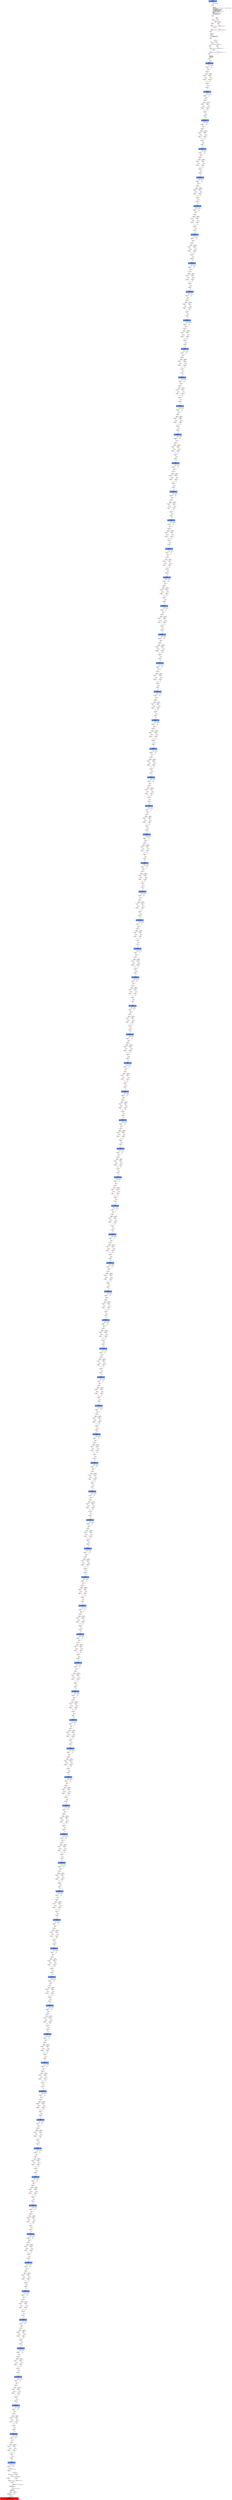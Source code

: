 digraph ARG {
node [style="filled" shape="box" color="white"]
0 [fillcolor="cornflowerblue" label="0 @ N20\nmain entry\nAbstractionState: ABS0: true\n" id="0"]
44 [label="44 @ N61\nmain\n" id="44"]
45 [label="45 @ N24\nmain\n" id="45"]
50 [label="50 @ N26\nmain\n" id="50"]
53 [label="53 @ N28\nmain\n" id="53"]
54 [label="54 @ N29\nmain\n" id="54"]
56 [label="56 @ N35\nmain\n" id="56"]
61 [label="61 @ N38\nmain\n" id="61"]
64 [label="64 @ N39\nmain\n" id="64"]
65 [label="65 @ N40\nmain\n" id="65"]
67 [label="67 @ N43\nmain\n" id="67"]
106245 [fillcolor="cornflowerblue" label="106245 @ N44\nmain\nAbstractionState: ABS7143\n" id="106245"]
106246 [label="106246 @ N45\nmain\n" id="106246"]
106265 [label="106265 @ N48\nmain\n" id="106265"]
106267 [label="106267 @ N50\nmain\n" id="106267"]
106268 [label="106268 @ N52\nmain\n" id="106268"]
106272 [label="106272 @ N49\nmain\n" id="106272"]
106273 [label="106273 @ N54\nmain\n" id="106273"]
106275 [fillcolor="cornflowerblue" label="106275 @ N44\nmain\nAbstractionState: ABS7145\n" id="106275"]
106276 [label="106276 @ N45\nmain\n" id="106276"]
106295 [label="106295 @ N48\nmain\n" id="106295"]
106297 [label="106297 @ N50\nmain\n" id="106297"]
106298 [label="106298 @ N52\nmain\n" id="106298"]
106302 [label="106302 @ N49\nmain\n" id="106302"]
106303 [label="106303 @ N54\nmain\n" id="106303"]
106305 [fillcolor="cornflowerblue" label="106305 @ N44\nmain\nAbstractionState: ABS7147\n" id="106305"]
106306 [label="106306 @ N45\nmain\n" id="106306"]
106325 [label="106325 @ N48\nmain\n" id="106325"]
106327 [label="106327 @ N50\nmain\n" id="106327"]
106328 [label="106328 @ N52\nmain\n" id="106328"]
106332 [label="106332 @ N49\nmain\n" id="106332"]
106333 [label="106333 @ N54\nmain\n" id="106333"]
106335 [fillcolor="cornflowerblue" label="106335 @ N44\nmain\nAbstractionState: ABS7149\n" id="106335"]
106336 [label="106336 @ N45\nmain\n" id="106336"]
106355 [label="106355 @ N48\nmain\n" id="106355"]
106357 [label="106357 @ N50\nmain\n" id="106357"]
106358 [label="106358 @ N52\nmain\n" id="106358"]
106362 [label="106362 @ N49\nmain\n" id="106362"]
106363 [label="106363 @ N54\nmain\n" id="106363"]
106365 [fillcolor="cornflowerblue" label="106365 @ N44\nmain\nAbstractionState: ABS7151\n" id="106365"]
106366 [label="106366 @ N45\nmain\n" id="106366"]
106385 [label="106385 @ N48\nmain\n" id="106385"]
106387 [label="106387 @ N50\nmain\n" id="106387"]
106388 [label="106388 @ N52\nmain\n" id="106388"]
106392 [label="106392 @ N49\nmain\n" id="106392"]
106393 [label="106393 @ N54\nmain\n" id="106393"]
106395 [fillcolor="cornflowerblue" label="106395 @ N44\nmain\nAbstractionState: ABS7153\n" id="106395"]
106396 [label="106396 @ N45\nmain\n" id="106396"]
106415 [label="106415 @ N48\nmain\n" id="106415"]
106417 [label="106417 @ N50\nmain\n" id="106417"]
106418 [label="106418 @ N52\nmain\n" id="106418"]
106422 [label="106422 @ N49\nmain\n" id="106422"]
106423 [label="106423 @ N54\nmain\n" id="106423"]
106425 [fillcolor="cornflowerblue" label="106425 @ N44\nmain\nAbstractionState: ABS7155\n" id="106425"]
106426 [label="106426 @ N45\nmain\n" id="106426"]
106445 [label="106445 @ N48\nmain\n" id="106445"]
106447 [label="106447 @ N50\nmain\n" id="106447"]
106448 [label="106448 @ N52\nmain\n" id="106448"]
106452 [label="106452 @ N49\nmain\n" id="106452"]
106453 [label="106453 @ N54\nmain\n" id="106453"]
106455 [fillcolor="cornflowerblue" label="106455 @ N44\nmain\nAbstractionState: ABS7157\n" id="106455"]
106456 [label="106456 @ N45\nmain\n" id="106456"]
106475 [label="106475 @ N48\nmain\n" id="106475"]
106477 [label="106477 @ N50\nmain\n" id="106477"]
106478 [label="106478 @ N52\nmain\n" id="106478"]
106482 [label="106482 @ N49\nmain\n" id="106482"]
106483 [label="106483 @ N54\nmain\n" id="106483"]
106485 [fillcolor="cornflowerblue" label="106485 @ N44\nmain\nAbstractionState: ABS7159\n" id="106485"]
106486 [label="106486 @ N45\nmain\n" id="106486"]
106505 [label="106505 @ N48\nmain\n" id="106505"]
106507 [label="106507 @ N50\nmain\n" id="106507"]
106508 [label="106508 @ N52\nmain\n" id="106508"]
106512 [label="106512 @ N49\nmain\n" id="106512"]
106513 [label="106513 @ N54\nmain\n" id="106513"]
106515 [fillcolor="cornflowerblue" label="106515 @ N44\nmain\nAbstractionState: ABS7161\n" id="106515"]
106516 [label="106516 @ N45\nmain\n" id="106516"]
106535 [label="106535 @ N48\nmain\n" id="106535"]
106537 [label="106537 @ N50\nmain\n" id="106537"]
106538 [label="106538 @ N52\nmain\n" id="106538"]
106542 [label="106542 @ N49\nmain\n" id="106542"]
106543 [label="106543 @ N54\nmain\n" id="106543"]
106545 [fillcolor="cornflowerblue" label="106545 @ N44\nmain\nAbstractionState: ABS7163\n" id="106545"]
106546 [label="106546 @ N45\nmain\n" id="106546"]
106565 [label="106565 @ N48\nmain\n" id="106565"]
106567 [label="106567 @ N50\nmain\n" id="106567"]
106568 [label="106568 @ N52\nmain\n" id="106568"]
106572 [label="106572 @ N49\nmain\n" id="106572"]
106573 [label="106573 @ N54\nmain\n" id="106573"]
106575 [fillcolor="cornflowerblue" label="106575 @ N44\nmain\nAbstractionState: ABS7165\n" id="106575"]
106576 [label="106576 @ N45\nmain\n" id="106576"]
106595 [label="106595 @ N48\nmain\n" id="106595"]
106597 [label="106597 @ N50\nmain\n" id="106597"]
106598 [label="106598 @ N52\nmain\n" id="106598"]
106602 [label="106602 @ N49\nmain\n" id="106602"]
106603 [label="106603 @ N54\nmain\n" id="106603"]
106605 [fillcolor="cornflowerblue" label="106605 @ N44\nmain\nAbstractionState: ABS7167\n" id="106605"]
106606 [label="106606 @ N45\nmain\n" id="106606"]
106625 [label="106625 @ N48\nmain\n" id="106625"]
106627 [label="106627 @ N50\nmain\n" id="106627"]
106628 [label="106628 @ N52\nmain\n" id="106628"]
106632 [label="106632 @ N49\nmain\n" id="106632"]
106633 [label="106633 @ N54\nmain\n" id="106633"]
106635 [fillcolor="cornflowerblue" label="106635 @ N44\nmain\nAbstractionState: ABS7169\n" id="106635"]
106636 [label="106636 @ N45\nmain\n" id="106636"]
106655 [label="106655 @ N48\nmain\n" id="106655"]
106657 [label="106657 @ N50\nmain\n" id="106657"]
106658 [label="106658 @ N52\nmain\n" id="106658"]
106662 [label="106662 @ N49\nmain\n" id="106662"]
106663 [label="106663 @ N54\nmain\n" id="106663"]
106665 [fillcolor="cornflowerblue" label="106665 @ N44\nmain\nAbstractionState: ABS7171\n" id="106665"]
106666 [label="106666 @ N45\nmain\n" id="106666"]
106685 [label="106685 @ N48\nmain\n" id="106685"]
106687 [label="106687 @ N50\nmain\n" id="106687"]
106688 [label="106688 @ N52\nmain\n" id="106688"]
106692 [label="106692 @ N49\nmain\n" id="106692"]
106693 [label="106693 @ N54\nmain\n" id="106693"]
106695 [fillcolor="cornflowerblue" label="106695 @ N44\nmain\nAbstractionState: ABS7173\n" id="106695"]
106696 [label="106696 @ N45\nmain\n" id="106696"]
106715 [label="106715 @ N48\nmain\n" id="106715"]
106717 [label="106717 @ N50\nmain\n" id="106717"]
106718 [label="106718 @ N52\nmain\n" id="106718"]
106722 [label="106722 @ N49\nmain\n" id="106722"]
106723 [label="106723 @ N54\nmain\n" id="106723"]
106725 [fillcolor="cornflowerblue" label="106725 @ N44\nmain\nAbstractionState: ABS7175\n" id="106725"]
106726 [label="106726 @ N45\nmain\n" id="106726"]
106745 [label="106745 @ N48\nmain\n" id="106745"]
106747 [label="106747 @ N50\nmain\n" id="106747"]
106748 [label="106748 @ N52\nmain\n" id="106748"]
106752 [label="106752 @ N49\nmain\n" id="106752"]
106753 [label="106753 @ N54\nmain\n" id="106753"]
106755 [fillcolor="cornflowerblue" label="106755 @ N44\nmain\nAbstractionState: ABS7177\n" id="106755"]
106756 [label="106756 @ N45\nmain\n" id="106756"]
106775 [label="106775 @ N48\nmain\n" id="106775"]
106777 [label="106777 @ N50\nmain\n" id="106777"]
106778 [label="106778 @ N52\nmain\n" id="106778"]
106782 [label="106782 @ N49\nmain\n" id="106782"]
106783 [label="106783 @ N54\nmain\n" id="106783"]
106785 [fillcolor="cornflowerblue" label="106785 @ N44\nmain\nAbstractionState: ABS7179\n" id="106785"]
106786 [label="106786 @ N45\nmain\n" id="106786"]
106805 [label="106805 @ N48\nmain\n" id="106805"]
106807 [label="106807 @ N50\nmain\n" id="106807"]
106808 [label="106808 @ N52\nmain\n" id="106808"]
106812 [label="106812 @ N49\nmain\n" id="106812"]
106813 [label="106813 @ N54\nmain\n" id="106813"]
106815 [fillcolor="cornflowerblue" label="106815 @ N44\nmain\nAbstractionState: ABS7181\n" id="106815"]
106816 [label="106816 @ N45\nmain\n" id="106816"]
106835 [label="106835 @ N48\nmain\n" id="106835"]
106837 [label="106837 @ N50\nmain\n" id="106837"]
106838 [label="106838 @ N52\nmain\n" id="106838"]
106842 [label="106842 @ N49\nmain\n" id="106842"]
106843 [label="106843 @ N54\nmain\n" id="106843"]
106845 [fillcolor="cornflowerblue" label="106845 @ N44\nmain\nAbstractionState: ABS7183\n" id="106845"]
106846 [label="106846 @ N45\nmain\n" id="106846"]
106865 [label="106865 @ N48\nmain\n" id="106865"]
106867 [label="106867 @ N50\nmain\n" id="106867"]
106868 [label="106868 @ N52\nmain\n" id="106868"]
106872 [label="106872 @ N49\nmain\n" id="106872"]
106873 [label="106873 @ N54\nmain\n" id="106873"]
106875 [fillcolor="cornflowerblue" label="106875 @ N44\nmain\nAbstractionState: ABS7185\n" id="106875"]
106876 [label="106876 @ N45\nmain\n" id="106876"]
106895 [label="106895 @ N48\nmain\n" id="106895"]
106897 [label="106897 @ N50\nmain\n" id="106897"]
106898 [label="106898 @ N52\nmain\n" id="106898"]
106902 [label="106902 @ N49\nmain\n" id="106902"]
106903 [label="106903 @ N54\nmain\n" id="106903"]
106905 [fillcolor="cornflowerblue" label="106905 @ N44\nmain\nAbstractionState: ABS7187\n" id="106905"]
106906 [label="106906 @ N45\nmain\n" id="106906"]
106925 [label="106925 @ N48\nmain\n" id="106925"]
106927 [label="106927 @ N50\nmain\n" id="106927"]
106928 [label="106928 @ N52\nmain\n" id="106928"]
106932 [label="106932 @ N49\nmain\n" id="106932"]
106933 [label="106933 @ N54\nmain\n" id="106933"]
106935 [fillcolor="cornflowerblue" label="106935 @ N44\nmain\nAbstractionState: ABS7189\n" id="106935"]
106936 [label="106936 @ N45\nmain\n" id="106936"]
106955 [label="106955 @ N48\nmain\n" id="106955"]
106957 [label="106957 @ N50\nmain\n" id="106957"]
106958 [label="106958 @ N52\nmain\n" id="106958"]
106962 [label="106962 @ N49\nmain\n" id="106962"]
106963 [label="106963 @ N54\nmain\n" id="106963"]
106965 [fillcolor="cornflowerblue" label="106965 @ N44\nmain\nAbstractionState: ABS7191\n" id="106965"]
106966 [label="106966 @ N45\nmain\n" id="106966"]
106985 [label="106985 @ N48\nmain\n" id="106985"]
106987 [label="106987 @ N50\nmain\n" id="106987"]
106988 [label="106988 @ N52\nmain\n" id="106988"]
106992 [label="106992 @ N49\nmain\n" id="106992"]
106993 [label="106993 @ N54\nmain\n" id="106993"]
106995 [fillcolor="cornflowerblue" label="106995 @ N44\nmain\nAbstractionState: ABS7193\n" id="106995"]
106996 [label="106996 @ N45\nmain\n" id="106996"]
107015 [label="107015 @ N48\nmain\n" id="107015"]
107017 [label="107017 @ N50\nmain\n" id="107017"]
107018 [label="107018 @ N52\nmain\n" id="107018"]
107022 [label="107022 @ N49\nmain\n" id="107022"]
107023 [label="107023 @ N54\nmain\n" id="107023"]
107025 [fillcolor="cornflowerblue" label="107025 @ N44\nmain\nAbstractionState: ABS7195\n" id="107025"]
107026 [label="107026 @ N45\nmain\n" id="107026"]
107045 [label="107045 @ N48\nmain\n" id="107045"]
107047 [label="107047 @ N50\nmain\n" id="107047"]
107048 [label="107048 @ N52\nmain\n" id="107048"]
107052 [label="107052 @ N49\nmain\n" id="107052"]
107053 [label="107053 @ N54\nmain\n" id="107053"]
107055 [fillcolor="cornflowerblue" label="107055 @ N44\nmain\nAbstractionState: ABS7197\n" id="107055"]
107056 [label="107056 @ N45\nmain\n" id="107056"]
107075 [label="107075 @ N48\nmain\n" id="107075"]
107077 [label="107077 @ N50\nmain\n" id="107077"]
107078 [label="107078 @ N52\nmain\n" id="107078"]
107082 [label="107082 @ N49\nmain\n" id="107082"]
107083 [label="107083 @ N54\nmain\n" id="107083"]
107085 [fillcolor="cornflowerblue" label="107085 @ N44\nmain\nAbstractionState: ABS7199\n" id="107085"]
107086 [label="107086 @ N45\nmain\n" id="107086"]
107105 [label="107105 @ N48\nmain\n" id="107105"]
107107 [label="107107 @ N50\nmain\n" id="107107"]
107108 [label="107108 @ N52\nmain\n" id="107108"]
107112 [label="107112 @ N49\nmain\n" id="107112"]
107113 [label="107113 @ N54\nmain\n" id="107113"]
107115 [fillcolor="cornflowerblue" label="107115 @ N44\nmain\nAbstractionState: ABS7201\n" id="107115"]
107116 [label="107116 @ N45\nmain\n" id="107116"]
107135 [label="107135 @ N48\nmain\n" id="107135"]
107137 [label="107137 @ N50\nmain\n" id="107137"]
107138 [label="107138 @ N52\nmain\n" id="107138"]
107142 [label="107142 @ N49\nmain\n" id="107142"]
107143 [label="107143 @ N54\nmain\n" id="107143"]
107145 [fillcolor="cornflowerblue" label="107145 @ N44\nmain\nAbstractionState: ABS7203\n" id="107145"]
107146 [label="107146 @ N45\nmain\n" id="107146"]
107165 [label="107165 @ N48\nmain\n" id="107165"]
107167 [label="107167 @ N50\nmain\n" id="107167"]
107168 [label="107168 @ N52\nmain\n" id="107168"]
107172 [label="107172 @ N49\nmain\n" id="107172"]
107173 [label="107173 @ N54\nmain\n" id="107173"]
107175 [fillcolor="cornflowerblue" label="107175 @ N44\nmain\nAbstractionState: ABS7205\n" id="107175"]
107176 [label="107176 @ N45\nmain\n" id="107176"]
107195 [label="107195 @ N48\nmain\n" id="107195"]
107197 [label="107197 @ N50\nmain\n" id="107197"]
107198 [label="107198 @ N52\nmain\n" id="107198"]
107202 [label="107202 @ N49\nmain\n" id="107202"]
107203 [label="107203 @ N54\nmain\n" id="107203"]
107205 [fillcolor="cornflowerblue" label="107205 @ N44\nmain\nAbstractionState: ABS7207\n" id="107205"]
107206 [label="107206 @ N45\nmain\n" id="107206"]
107225 [label="107225 @ N48\nmain\n" id="107225"]
107227 [label="107227 @ N50\nmain\n" id="107227"]
107228 [label="107228 @ N52\nmain\n" id="107228"]
107232 [label="107232 @ N49\nmain\n" id="107232"]
107233 [label="107233 @ N54\nmain\n" id="107233"]
107235 [fillcolor="cornflowerblue" label="107235 @ N44\nmain\nAbstractionState: ABS7209\n" id="107235"]
107236 [label="107236 @ N45\nmain\n" id="107236"]
107255 [label="107255 @ N48\nmain\n" id="107255"]
107257 [label="107257 @ N50\nmain\n" id="107257"]
107258 [label="107258 @ N52\nmain\n" id="107258"]
107262 [label="107262 @ N49\nmain\n" id="107262"]
107263 [label="107263 @ N54\nmain\n" id="107263"]
107265 [fillcolor="cornflowerblue" label="107265 @ N44\nmain\nAbstractionState: ABS7211\n" id="107265"]
107266 [label="107266 @ N45\nmain\n" id="107266"]
107285 [label="107285 @ N48\nmain\n" id="107285"]
107287 [label="107287 @ N50\nmain\n" id="107287"]
107288 [label="107288 @ N52\nmain\n" id="107288"]
107292 [label="107292 @ N49\nmain\n" id="107292"]
107293 [label="107293 @ N54\nmain\n" id="107293"]
107295 [fillcolor="cornflowerblue" label="107295 @ N44\nmain\nAbstractionState: ABS7213\n" id="107295"]
107296 [label="107296 @ N45\nmain\n" id="107296"]
107315 [label="107315 @ N48\nmain\n" id="107315"]
107317 [label="107317 @ N50\nmain\n" id="107317"]
107318 [label="107318 @ N52\nmain\n" id="107318"]
107322 [label="107322 @ N49\nmain\n" id="107322"]
107323 [label="107323 @ N54\nmain\n" id="107323"]
107325 [fillcolor="cornflowerblue" label="107325 @ N44\nmain\nAbstractionState: ABS7215\n" id="107325"]
107326 [label="107326 @ N45\nmain\n" id="107326"]
107345 [label="107345 @ N48\nmain\n" id="107345"]
107347 [label="107347 @ N50\nmain\n" id="107347"]
107348 [label="107348 @ N52\nmain\n" id="107348"]
107352 [label="107352 @ N49\nmain\n" id="107352"]
107353 [label="107353 @ N54\nmain\n" id="107353"]
107355 [fillcolor="cornflowerblue" label="107355 @ N44\nmain\nAbstractionState: ABS7217\n" id="107355"]
107356 [label="107356 @ N45\nmain\n" id="107356"]
107375 [label="107375 @ N48\nmain\n" id="107375"]
107377 [label="107377 @ N50\nmain\n" id="107377"]
107378 [label="107378 @ N52\nmain\n" id="107378"]
107382 [label="107382 @ N49\nmain\n" id="107382"]
107383 [label="107383 @ N54\nmain\n" id="107383"]
107385 [fillcolor="cornflowerblue" label="107385 @ N44\nmain\nAbstractionState: ABS7219\n" id="107385"]
107386 [label="107386 @ N45\nmain\n" id="107386"]
107405 [label="107405 @ N48\nmain\n" id="107405"]
107407 [label="107407 @ N50\nmain\n" id="107407"]
107408 [label="107408 @ N52\nmain\n" id="107408"]
107412 [label="107412 @ N49\nmain\n" id="107412"]
107413 [label="107413 @ N54\nmain\n" id="107413"]
107415 [fillcolor="cornflowerblue" label="107415 @ N44\nmain\nAbstractionState: ABS7221\n" id="107415"]
107416 [label="107416 @ N45\nmain\n" id="107416"]
107435 [label="107435 @ N48\nmain\n" id="107435"]
107437 [label="107437 @ N50\nmain\n" id="107437"]
107438 [label="107438 @ N52\nmain\n" id="107438"]
107442 [label="107442 @ N49\nmain\n" id="107442"]
107443 [label="107443 @ N54\nmain\n" id="107443"]
107445 [fillcolor="cornflowerblue" label="107445 @ N44\nmain\nAbstractionState: ABS7223\n" id="107445"]
107446 [label="107446 @ N45\nmain\n" id="107446"]
107465 [label="107465 @ N48\nmain\n" id="107465"]
107467 [label="107467 @ N50\nmain\n" id="107467"]
107468 [label="107468 @ N52\nmain\n" id="107468"]
107472 [label="107472 @ N49\nmain\n" id="107472"]
107473 [label="107473 @ N54\nmain\n" id="107473"]
107475 [fillcolor="cornflowerblue" label="107475 @ N44\nmain\nAbstractionState: ABS7225\n" id="107475"]
107476 [label="107476 @ N45\nmain\n" id="107476"]
107495 [label="107495 @ N48\nmain\n" id="107495"]
107497 [label="107497 @ N50\nmain\n" id="107497"]
107498 [label="107498 @ N52\nmain\n" id="107498"]
107502 [label="107502 @ N49\nmain\n" id="107502"]
107503 [label="107503 @ N54\nmain\n" id="107503"]
107505 [fillcolor="cornflowerblue" label="107505 @ N44\nmain\nAbstractionState: ABS7227\n" id="107505"]
107506 [label="107506 @ N45\nmain\n" id="107506"]
107525 [label="107525 @ N48\nmain\n" id="107525"]
107527 [label="107527 @ N50\nmain\n" id="107527"]
107528 [label="107528 @ N52\nmain\n" id="107528"]
107532 [label="107532 @ N49\nmain\n" id="107532"]
107533 [label="107533 @ N54\nmain\n" id="107533"]
107535 [fillcolor="cornflowerblue" label="107535 @ N44\nmain\nAbstractionState: ABS7229\n" id="107535"]
107536 [label="107536 @ N45\nmain\n" id="107536"]
107555 [label="107555 @ N48\nmain\n" id="107555"]
107557 [label="107557 @ N50\nmain\n" id="107557"]
107558 [label="107558 @ N52\nmain\n" id="107558"]
107562 [label="107562 @ N49\nmain\n" id="107562"]
107563 [label="107563 @ N54\nmain\n" id="107563"]
107565 [fillcolor="cornflowerblue" label="107565 @ N44\nmain\nAbstractionState: ABS7231\n" id="107565"]
107566 [label="107566 @ N45\nmain\n" id="107566"]
107585 [label="107585 @ N48\nmain\n" id="107585"]
107587 [label="107587 @ N50\nmain\n" id="107587"]
107588 [label="107588 @ N52\nmain\n" id="107588"]
107592 [label="107592 @ N49\nmain\n" id="107592"]
107593 [label="107593 @ N54\nmain\n" id="107593"]
107595 [fillcolor="cornflowerblue" label="107595 @ N44\nmain\nAbstractionState: ABS7233\n" id="107595"]
107596 [label="107596 @ N45\nmain\n" id="107596"]
107615 [label="107615 @ N48\nmain\n" id="107615"]
107617 [label="107617 @ N50\nmain\n" id="107617"]
107618 [label="107618 @ N52\nmain\n" id="107618"]
107622 [label="107622 @ N49\nmain\n" id="107622"]
107623 [label="107623 @ N54\nmain\n" id="107623"]
107625 [fillcolor="cornflowerblue" label="107625 @ N44\nmain\nAbstractionState: ABS7235\n" id="107625"]
107626 [label="107626 @ N45\nmain\n" id="107626"]
107645 [label="107645 @ N48\nmain\n" id="107645"]
107647 [label="107647 @ N50\nmain\n" id="107647"]
107648 [label="107648 @ N52\nmain\n" id="107648"]
107652 [label="107652 @ N49\nmain\n" id="107652"]
107653 [label="107653 @ N54\nmain\n" id="107653"]
107655 [fillcolor="cornflowerblue" label="107655 @ N44\nmain\nAbstractionState: ABS7237\n" id="107655"]
107656 [label="107656 @ N45\nmain\n" id="107656"]
107675 [label="107675 @ N48\nmain\n" id="107675"]
107677 [label="107677 @ N50\nmain\n" id="107677"]
107678 [label="107678 @ N52\nmain\n" id="107678"]
107682 [label="107682 @ N49\nmain\n" id="107682"]
107683 [label="107683 @ N54\nmain\n" id="107683"]
107685 [fillcolor="cornflowerblue" label="107685 @ N44\nmain\nAbstractionState: ABS7239\n" id="107685"]
107686 [label="107686 @ N45\nmain\n" id="107686"]
107705 [label="107705 @ N48\nmain\n" id="107705"]
107707 [label="107707 @ N50\nmain\n" id="107707"]
107708 [label="107708 @ N52\nmain\n" id="107708"]
107712 [label="107712 @ N49\nmain\n" id="107712"]
107713 [label="107713 @ N54\nmain\n" id="107713"]
107715 [fillcolor="cornflowerblue" label="107715 @ N44\nmain\nAbstractionState: ABS7241\n" id="107715"]
107716 [label="107716 @ N45\nmain\n" id="107716"]
107735 [label="107735 @ N48\nmain\n" id="107735"]
107737 [label="107737 @ N50\nmain\n" id="107737"]
107738 [label="107738 @ N52\nmain\n" id="107738"]
107742 [label="107742 @ N49\nmain\n" id="107742"]
107743 [label="107743 @ N54\nmain\n" id="107743"]
107745 [fillcolor="cornflowerblue" label="107745 @ N44\nmain\nAbstractionState: ABS7243\n" id="107745"]
107746 [label="107746 @ N45\nmain\n" id="107746"]
107765 [label="107765 @ N48\nmain\n" id="107765"]
107767 [label="107767 @ N50\nmain\n" id="107767"]
107768 [label="107768 @ N52\nmain\n" id="107768"]
107772 [label="107772 @ N49\nmain\n" id="107772"]
107773 [label="107773 @ N54\nmain\n" id="107773"]
107775 [fillcolor="cornflowerblue" label="107775 @ N44\nmain\nAbstractionState: ABS7245\n" id="107775"]
107776 [label="107776 @ N45\nmain\n" id="107776"]
107795 [label="107795 @ N48\nmain\n" id="107795"]
107797 [label="107797 @ N50\nmain\n" id="107797"]
107798 [label="107798 @ N52\nmain\n" id="107798"]
107802 [label="107802 @ N49\nmain\n" id="107802"]
107803 [label="107803 @ N54\nmain\n" id="107803"]
107805 [fillcolor="cornflowerblue" label="107805 @ N44\nmain\nAbstractionState: ABS7247\n" id="107805"]
107806 [label="107806 @ N45\nmain\n" id="107806"]
107825 [label="107825 @ N48\nmain\n" id="107825"]
107827 [label="107827 @ N50\nmain\n" id="107827"]
107828 [label="107828 @ N52\nmain\n" id="107828"]
107832 [label="107832 @ N49\nmain\n" id="107832"]
107833 [label="107833 @ N54\nmain\n" id="107833"]
107835 [fillcolor="cornflowerblue" label="107835 @ N44\nmain\nAbstractionState: ABS7249\n" id="107835"]
107836 [label="107836 @ N45\nmain\n" id="107836"]
107855 [label="107855 @ N48\nmain\n" id="107855"]
107857 [label="107857 @ N50\nmain\n" id="107857"]
107858 [label="107858 @ N52\nmain\n" id="107858"]
107862 [label="107862 @ N49\nmain\n" id="107862"]
107863 [label="107863 @ N54\nmain\n" id="107863"]
107865 [fillcolor="cornflowerblue" label="107865 @ N44\nmain\nAbstractionState: ABS7251\n" id="107865"]
107866 [label="107866 @ N45\nmain\n" id="107866"]
107885 [label="107885 @ N48\nmain\n" id="107885"]
107887 [label="107887 @ N50\nmain\n" id="107887"]
107888 [label="107888 @ N52\nmain\n" id="107888"]
107892 [label="107892 @ N49\nmain\n" id="107892"]
107893 [label="107893 @ N54\nmain\n" id="107893"]
107895 [fillcolor="cornflowerblue" label="107895 @ N44\nmain\nAbstractionState: ABS7253\n" id="107895"]
107896 [label="107896 @ N45\nmain\n" id="107896"]
107915 [label="107915 @ N48\nmain\n" id="107915"]
107917 [label="107917 @ N50\nmain\n" id="107917"]
107918 [label="107918 @ N52\nmain\n" id="107918"]
107922 [label="107922 @ N49\nmain\n" id="107922"]
107923 [label="107923 @ N54\nmain\n" id="107923"]
107925 [fillcolor="cornflowerblue" label="107925 @ N44\nmain\nAbstractionState: ABS7255\n" id="107925"]
107926 [label="107926 @ N45\nmain\n" id="107926"]
107945 [label="107945 @ N48\nmain\n" id="107945"]
107947 [label="107947 @ N50\nmain\n" id="107947"]
107948 [label="107948 @ N52\nmain\n" id="107948"]
107952 [label="107952 @ N49\nmain\n" id="107952"]
107953 [label="107953 @ N54\nmain\n" id="107953"]
107955 [fillcolor="cornflowerblue" label="107955 @ N44\nmain\nAbstractionState: ABS7257\n" id="107955"]
107956 [label="107956 @ N45\nmain\n" id="107956"]
107975 [label="107975 @ N48\nmain\n" id="107975"]
107977 [label="107977 @ N50\nmain\n" id="107977"]
107978 [label="107978 @ N52\nmain\n" id="107978"]
107982 [label="107982 @ N49\nmain\n" id="107982"]
107983 [label="107983 @ N54\nmain\n" id="107983"]
107985 [fillcolor="cornflowerblue" label="107985 @ N44\nmain\nAbstractionState: ABS7259\n" id="107985"]
107986 [label="107986 @ N45\nmain\n" id="107986"]
108005 [label="108005 @ N48\nmain\n" id="108005"]
108007 [label="108007 @ N50\nmain\n" id="108007"]
108008 [label="108008 @ N52\nmain\n" id="108008"]
108012 [label="108012 @ N49\nmain\n" id="108012"]
108013 [label="108013 @ N54\nmain\n" id="108013"]
108015 [fillcolor="cornflowerblue" label="108015 @ N44\nmain\nAbstractionState: ABS7261\n" id="108015"]
108016 [label="108016 @ N45\nmain\n" id="108016"]
108035 [label="108035 @ N48\nmain\n" id="108035"]
108037 [label="108037 @ N50\nmain\n" id="108037"]
108038 [label="108038 @ N52\nmain\n" id="108038"]
108042 [label="108042 @ N49\nmain\n" id="108042"]
108043 [label="108043 @ N54\nmain\n" id="108043"]
108045 [fillcolor="cornflowerblue" label="108045 @ N44\nmain\nAbstractionState: ABS7263\n" id="108045"]
108046 [label="108046 @ N45\nmain\n" id="108046"]
108065 [label="108065 @ N48\nmain\n" id="108065"]
108067 [label="108067 @ N50\nmain\n" id="108067"]
108068 [label="108068 @ N52\nmain\n" id="108068"]
108072 [label="108072 @ N49\nmain\n" id="108072"]
108073 [label="108073 @ N54\nmain\n" id="108073"]
108075 [fillcolor="cornflowerblue" label="108075 @ N44\nmain\nAbstractionState: ABS7265\n" id="108075"]
108076 [label="108076 @ N45\nmain\n" id="108076"]
108095 [label="108095 @ N48\nmain\n" id="108095"]
108097 [label="108097 @ N50\nmain\n" id="108097"]
108098 [label="108098 @ N52\nmain\n" id="108098"]
108102 [label="108102 @ N49\nmain\n" id="108102"]
108103 [label="108103 @ N54\nmain\n" id="108103"]
108105 [fillcolor="cornflowerblue" label="108105 @ N44\nmain\nAbstractionState: ABS7267\n" id="108105"]
108106 [label="108106 @ N45\nmain\n" id="108106"]
108125 [label="108125 @ N48\nmain\n" id="108125"]
108127 [label="108127 @ N50\nmain\n" id="108127"]
108128 [label="108128 @ N52\nmain\n" id="108128"]
108132 [label="108132 @ N49\nmain\n" id="108132"]
108133 [label="108133 @ N54\nmain\n" id="108133"]
108135 [fillcolor="cornflowerblue" label="108135 @ N44\nmain\nAbstractionState: ABS7269\n" id="108135"]
108136 [label="108136 @ N45\nmain\n" id="108136"]
108155 [label="108155 @ N48\nmain\n" id="108155"]
108157 [label="108157 @ N50\nmain\n" id="108157"]
108158 [label="108158 @ N52\nmain\n" id="108158"]
108162 [label="108162 @ N49\nmain\n" id="108162"]
108163 [label="108163 @ N54\nmain\n" id="108163"]
108165 [fillcolor="cornflowerblue" label="108165 @ N44\nmain\nAbstractionState: ABS7271\n" id="108165"]
108166 [label="108166 @ N45\nmain\n" id="108166"]
108185 [label="108185 @ N48\nmain\n" id="108185"]
108187 [label="108187 @ N50\nmain\n" id="108187"]
108188 [label="108188 @ N52\nmain\n" id="108188"]
108192 [label="108192 @ N49\nmain\n" id="108192"]
108193 [label="108193 @ N54\nmain\n" id="108193"]
108195 [fillcolor="cornflowerblue" label="108195 @ N44\nmain\nAbstractionState: ABS7273\n" id="108195"]
108196 [label="108196 @ N45\nmain\n" id="108196"]
108215 [label="108215 @ N48\nmain\n" id="108215"]
108217 [label="108217 @ N50\nmain\n" id="108217"]
108218 [label="108218 @ N52\nmain\n" id="108218"]
108222 [label="108222 @ N49\nmain\n" id="108222"]
108223 [label="108223 @ N54\nmain\n" id="108223"]
108225 [fillcolor="cornflowerblue" label="108225 @ N44\nmain\nAbstractionState: ABS7275\n" id="108225"]
108226 [label="108226 @ N45\nmain\n" id="108226"]
108245 [label="108245 @ N48\nmain\n" id="108245"]
108247 [label="108247 @ N50\nmain\n" id="108247"]
108248 [label="108248 @ N52\nmain\n" id="108248"]
108252 [label="108252 @ N49\nmain\n" id="108252"]
108253 [label="108253 @ N54\nmain\n" id="108253"]
108255 [fillcolor="cornflowerblue" label="108255 @ N44\nmain\nAbstractionState: ABS7277\n" id="108255"]
108256 [label="108256 @ N45\nmain\n" id="108256"]
108275 [label="108275 @ N48\nmain\n" id="108275"]
108277 [label="108277 @ N50\nmain\n" id="108277"]
108278 [label="108278 @ N52\nmain\n" id="108278"]
108282 [label="108282 @ N49\nmain\n" id="108282"]
108283 [label="108283 @ N54\nmain\n" id="108283"]
108285 [fillcolor="cornflowerblue" label="108285 @ N44\nmain\nAbstractionState: ABS7279\n" id="108285"]
108286 [label="108286 @ N45\nmain\n" id="108286"]
108305 [label="108305 @ N48\nmain\n" id="108305"]
108307 [label="108307 @ N50\nmain\n" id="108307"]
108308 [label="108308 @ N52\nmain\n" id="108308"]
108312 [label="108312 @ N49\nmain\n" id="108312"]
108313 [label="108313 @ N54\nmain\n" id="108313"]
108315 [fillcolor="cornflowerblue" label="108315 @ N44\nmain\nAbstractionState: ABS7281\n" id="108315"]
108316 [label="108316 @ N45\nmain\n" id="108316"]
108335 [label="108335 @ N48\nmain\n" id="108335"]
108337 [label="108337 @ N50\nmain\n" id="108337"]
108338 [label="108338 @ N52\nmain\n" id="108338"]
108342 [label="108342 @ N49\nmain\n" id="108342"]
108343 [label="108343 @ N54\nmain\n" id="108343"]
108345 [fillcolor="cornflowerblue" label="108345 @ N44\nmain\nAbstractionState: ABS7283\n" id="108345"]
108346 [label="108346 @ N45\nmain\n" id="108346"]
108365 [label="108365 @ N48\nmain\n" id="108365"]
108367 [label="108367 @ N50\nmain\n" id="108367"]
108368 [label="108368 @ N52\nmain\n" id="108368"]
108372 [label="108372 @ N49\nmain\n" id="108372"]
108373 [label="108373 @ N54\nmain\n" id="108373"]
108375 [fillcolor="cornflowerblue" label="108375 @ N44\nmain\nAbstractionState: ABS7285\n" id="108375"]
108376 [label="108376 @ N45\nmain\n" id="108376"]
108395 [label="108395 @ N48\nmain\n" id="108395"]
108397 [label="108397 @ N50\nmain\n" id="108397"]
108398 [label="108398 @ N52\nmain\n" id="108398"]
108402 [label="108402 @ N49\nmain\n" id="108402"]
108403 [label="108403 @ N54\nmain\n" id="108403"]
108405 [fillcolor="cornflowerblue" label="108405 @ N44\nmain\nAbstractionState: ABS7287\n" id="108405"]
108406 [label="108406 @ N45\nmain\n" id="108406"]
108425 [label="108425 @ N48\nmain\n" id="108425"]
108427 [label="108427 @ N50\nmain\n" id="108427"]
108428 [label="108428 @ N52\nmain\n" id="108428"]
108432 [label="108432 @ N49\nmain\n" id="108432"]
108433 [label="108433 @ N54\nmain\n" id="108433"]
108435 [fillcolor="cornflowerblue" label="108435 @ N44\nmain\nAbstractionState: ABS7289\n" id="108435"]
108436 [label="108436 @ N45\nmain\n" id="108436"]
108455 [label="108455 @ N48\nmain\n" id="108455"]
108457 [label="108457 @ N50\nmain\n" id="108457"]
108458 [label="108458 @ N52\nmain\n" id="108458"]
108462 [label="108462 @ N49\nmain\n" id="108462"]
108463 [label="108463 @ N54\nmain\n" id="108463"]
108465 [fillcolor="cornflowerblue" label="108465 @ N44\nmain\nAbstractionState: ABS7291\n" id="108465"]
108466 [label="108466 @ N45\nmain\n" id="108466"]
108485 [label="108485 @ N48\nmain\n" id="108485"]
108487 [label="108487 @ N50\nmain\n" id="108487"]
108488 [label="108488 @ N52\nmain\n" id="108488"]
108492 [label="108492 @ N49\nmain\n" id="108492"]
108493 [label="108493 @ N54\nmain\n" id="108493"]
108495 [fillcolor="cornflowerblue" label="108495 @ N44\nmain\nAbstractionState: ABS7293\n" id="108495"]
108496 [label="108496 @ N45\nmain\n" id="108496"]
108515 [label="108515 @ N48\nmain\n" id="108515"]
108517 [label="108517 @ N50\nmain\n" id="108517"]
108518 [label="108518 @ N52\nmain\n" id="108518"]
108522 [label="108522 @ N49\nmain\n" id="108522"]
108523 [label="108523 @ N54\nmain\n" id="108523"]
108525 [fillcolor="cornflowerblue" label="108525 @ N44\nmain\nAbstractionState: ABS7295\n" id="108525"]
108526 [label="108526 @ N45\nmain\n" id="108526"]
108545 [label="108545 @ N48\nmain\n" id="108545"]
108547 [label="108547 @ N50\nmain\n" id="108547"]
108548 [label="108548 @ N52\nmain\n" id="108548"]
108552 [label="108552 @ N49\nmain\n" id="108552"]
108553 [label="108553 @ N54\nmain\n" id="108553"]
108555 [fillcolor="cornflowerblue" label="108555 @ N44\nmain\nAbstractionState: ABS7297\n" id="108555"]
108556 [label="108556 @ N45\nmain\n" id="108556"]
108575 [label="108575 @ N48\nmain\n" id="108575"]
108577 [label="108577 @ N50\nmain\n" id="108577"]
108578 [label="108578 @ N52\nmain\n" id="108578"]
108582 [label="108582 @ N49\nmain\n" id="108582"]
108583 [label="108583 @ N54\nmain\n" id="108583"]
108585 [fillcolor="cornflowerblue" label="108585 @ N44\nmain\nAbstractionState: ABS7299\n" id="108585"]
108586 [label="108586 @ N45\nmain\n" id="108586"]
108605 [label="108605 @ N48\nmain\n" id="108605"]
108607 [label="108607 @ N50\nmain\n" id="108607"]
108608 [label="108608 @ N52\nmain\n" id="108608"]
108612 [label="108612 @ N49\nmain\n" id="108612"]
108613 [label="108613 @ N54\nmain\n" id="108613"]
108615 [fillcolor="cornflowerblue" label="108615 @ N44\nmain\nAbstractionState: ABS7301\n" id="108615"]
108616 [label="108616 @ N45\nmain\n" id="108616"]
108635 [label="108635 @ N48\nmain\n" id="108635"]
108637 [label="108637 @ N50\nmain\n" id="108637"]
108638 [label="108638 @ N52\nmain\n" id="108638"]
108642 [label="108642 @ N49\nmain\n" id="108642"]
108643 [label="108643 @ N54\nmain\n" id="108643"]
108645 [fillcolor="cornflowerblue" label="108645 @ N44\nmain\nAbstractionState: ABS7303\n" id="108645"]
108646 [label="108646 @ N45\nmain\n" id="108646"]
108665 [label="108665 @ N48\nmain\n" id="108665"]
108667 [label="108667 @ N50\nmain\n" id="108667"]
108668 [label="108668 @ N52\nmain\n" id="108668"]
108672 [label="108672 @ N49\nmain\n" id="108672"]
108673 [label="108673 @ N54\nmain\n" id="108673"]
108675 [fillcolor="cornflowerblue" label="108675 @ N44\nmain\nAbstractionState: ABS7305\n" id="108675"]
108676 [label="108676 @ N45\nmain\n" id="108676"]
108695 [label="108695 @ N48\nmain\n" id="108695"]
108697 [label="108697 @ N50\nmain\n" id="108697"]
108698 [label="108698 @ N52\nmain\n" id="108698"]
108702 [label="108702 @ N49\nmain\n" id="108702"]
108703 [label="108703 @ N54\nmain\n" id="108703"]
108705 [fillcolor="cornflowerblue" label="108705 @ N44\nmain\nAbstractionState: ABS7307\n" id="108705"]
108706 [label="108706 @ N45\nmain\n" id="108706"]
108725 [label="108725 @ N48\nmain\n" id="108725"]
108727 [label="108727 @ N50\nmain\n" id="108727"]
108728 [label="108728 @ N52\nmain\n" id="108728"]
108732 [label="108732 @ N49\nmain\n" id="108732"]
108733 [label="108733 @ N54\nmain\n" id="108733"]
108735 [fillcolor="cornflowerblue" label="108735 @ N44\nmain\nAbstractionState: ABS7309\n" id="108735"]
108736 [label="108736 @ N45\nmain\n" id="108736"]
108755 [label="108755 @ N48\nmain\n" id="108755"]
108757 [label="108757 @ N50\nmain\n" id="108757"]
108758 [label="108758 @ N52\nmain\n" id="108758"]
108762 [label="108762 @ N49\nmain\n" id="108762"]
108763 [label="108763 @ N54\nmain\n" id="108763"]
108765 [fillcolor="cornflowerblue" label="108765 @ N44\nmain\nAbstractionState: ABS7311\n" id="108765"]
108767 [label="108767 @ N46\nmain\n" id="108767"]
108768 [label="108768 @ N55\nmain\n" id="108768"]
108773 [label="108773 @ N58\nmain\n" id="108773"]
108776 [label="108776 @ N59\nmain\n" id="108776"]
108777 [label="108777 @ N11\n__VERIFIER_assert entry\n" id="108777"]
108778 [label="108778 @ N12\n__VERIFIER_assert\n" id="108778"]
108779 [label="108779 @ N14\n__VERIFIER_assert\n" id="108779"]
108782 [fillcolor="red" label="108782 @ N15\n__VERIFIER_assert\nAbstractionState: ABS7312\n AutomatonState: ErrorLabelAutomaton: _predefinedState_ERROR\n" id="108782"]
108769 [label="108769 @ N56\nmain\n" id="108769"]
108771 [label="108771 @ N57\nmain\n" id="108771"]
108756 [label="108756 @ N51\nmain\n" id="108756"]
108760 [label="108760 @ N53\nmain\n" id="108760"]
108726 [label="108726 @ N51\nmain\n" id="108726"]
108730 [label="108730 @ N53\nmain\n" id="108730"]
108696 [label="108696 @ N51\nmain\n" id="108696"]
108700 [label="108700 @ N53\nmain\n" id="108700"]
108666 [label="108666 @ N51\nmain\n" id="108666"]
108670 [label="108670 @ N53\nmain\n" id="108670"]
108636 [label="108636 @ N51\nmain\n" id="108636"]
108640 [label="108640 @ N53\nmain\n" id="108640"]
108606 [label="108606 @ N51\nmain\n" id="108606"]
108610 [label="108610 @ N53\nmain\n" id="108610"]
108576 [label="108576 @ N51\nmain\n" id="108576"]
108580 [label="108580 @ N53\nmain\n" id="108580"]
108546 [label="108546 @ N51\nmain\n" id="108546"]
108550 [label="108550 @ N53\nmain\n" id="108550"]
108516 [label="108516 @ N51\nmain\n" id="108516"]
108520 [label="108520 @ N53\nmain\n" id="108520"]
108486 [label="108486 @ N51\nmain\n" id="108486"]
108490 [label="108490 @ N53\nmain\n" id="108490"]
108456 [label="108456 @ N51\nmain\n" id="108456"]
108460 [label="108460 @ N53\nmain\n" id="108460"]
108426 [label="108426 @ N51\nmain\n" id="108426"]
108430 [label="108430 @ N53\nmain\n" id="108430"]
108396 [label="108396 @ N51\nmain\n" id="108396"]
108400 [label="108400 @ N53\nmain\n" id="108400"]
108366 [label="108366 @ N51\nmain\n" id="108366"]
108370 [label="108370 @ N53\nmain\n" id="108370"]
108336 [label="108336 @ N51\nmain\n" id="108336"]
108340 [label="108340 @ N53\nmain\n" id="108340"]
108306 [label="108306 @ N51\nmain\n" id="108306"]
108310 [label="108310 @ N53\nmain\n" id="108310"]
108276 [label="108276 @ N51\nmain\n" id="108276"]
108280 [label="108280 @ N53\nmain\n" id="108280"]
108246 [label="108246 @ N51\nmain\n" id="108246"]
108250 [label="108250 @ N53\nmain\n" id="108250"]
108216 [label="108216 @ N51\nmain\n" id="108216"]
108220 [label="108220 @ N53\nmain\n" id="108220"]
108186 [label="108186 @ N51\nmain\n" id="108186"]
108190 [label="108190 @ N53\nmain\n" id="108190"]
108156 [label="108156 @ N51\nmain\n" id="108156"]
108160 [label="108160 @ N53\nmain\n" id="108160"]
108126 [label="108126 @ N51\nmain\n" id="108126"]
108130 [label="108130 @ N53\nmain\n" id="108130"]
108096 [label="108096 @ N51\nmain\n" id="108096"]
108100 [label="108100 @ N53\nmain\n" id="108100"]
108066 [label="108066 @ N51\nmain\n" id="108066"]
108070 [label="108070 @ N53\nmain\n" id="108070"]
108036 [label="108036 @ N51\nmain\n" id="108036"]
108040 [label="108040 @ N53\nmain\n" id="108040"]
108006 [label="108006 @ N51\nmain\n" id="108006"]
108010 [label="108010 @ N53\nmain\n" id="108010"]
107976 [label="107976 @ N51\nmain\n" id="107976"]
107980 [label="107980 @ N53\nmain\n" id="107980"]
107946 [label="107946 @ N51\nmain\n" id="107946"]
107950 [label="107950 @ N53\nmain\n" id="107950"]
107916 [label="107916 @ N51\nmain\n" id="107916"]
107920 [label="107920 @ N53\nmain\n" id="107920"]
107886 [label="107886 @ N51\nmain\n" id="107886"]
107890 [label="107890 @ N53\nmain\n" id="107890"]
107856 [label="107856 @ N51\nmain\n" id="107856"]
107860 [label="107860 @ N53\nmain\n" id="107860"]
107826 [label="107826 @ N51\nmain\n" id="107826"]
107830 [label="107830 @ N53\nmain\n" id="107830"]
107796 [label="107796 @ N51\nmain\n" id="107796"]
107800 [label="107800 @ N53\nmain\n" id="107800"]
107766 [label="107766 @ N51\nmain\n" id="107766"]
107770 [label="107770 @ N53\nmain\n" id="107770"]
107736 [label="107736 @ N51\nmain\n" id="107736"]
107740 [label="107740 @ N53\nmain\n" id="107740"]
107706 [label="107706 @ N51\nmain\n" id="107706"]
107710 [label="107710 @ N53\nmain\n" id="107710"]
107676 [label="107676 @ N51\nmain\n" id="107676"]
107680 [label="107680 @ N53\nmain\n" id="107680"]
107646 [label="107646 @ N51\nmain\n" id="107646"]
107650 [label="107650 @ N53\nmain\n" id="107650"]
107616 [label="107616 @ N51\nmain\n" id="107616"]
107620 [label="107620 @ N53\nmain\n" id="107620"]
107586 [label="107586 @ N51\nmain\n" id="107586"]
107590 [label="107590 @ N53\nmain\n" id="107590"]
107556 [label="107556 @ N51\nmain\n" id="107556"]
107560 [label="107560 @ N53\nmain\n" id="107560"]
107526 [label="107526 @ N51\nmain\n" id="107526"]
107530 [label="107530 @ N53\nmain\n" id="107530"]
107496 [label="107496 @ N51\nmain\n" id="107496"]
107500 [label="107500 @ N53\nmain\n" id="107500"]
107466 [label="107466 @ N51\nmain\n" id="107466"]
107470 [label="107470 @ N53\nmain\n" id="107470"]
107436 [label="107436 @ N51\nmain\n" id="107436"]
107440 [label="107440 @ N53\nmain\n" id="107440"]
107406 [label="107406 @ N51\nmain\n" id="107406"]
107410 [label="107410 @ N53\nmain\n" id="107410"]
107376 [label="107376 @ N51\nmain\n" id="107376"]
107380 [label="107380 @ N53\nmain\n" id="107380"]
107346 [label="107346 @ N51\nmain\n" id="107346"]
107350 [label="107350 @ N53\nmain\n" id="107350"]
107316 [label="107316 @ N51\nmain\n" id="107316"]
107320 [label="107320 @ N53\nmain\n" id="107320"]
107286 [label="107286 @ N51\nmain\n" id="107286"]
107290 [label="107290 @ N53\nmain\n" id="107290"]
107256 [label="107256 @ N51\nmain\n" id="107256"]
107260 [label="107260 @ N53\nmain\n" id="107260"]
107226 [label="107226 @ N51\nmain\n" id="107226"]
107230 [label="107230 @ N53\nmain\n" id="107230"]
107196 [label="107196 @ N51\nmain\n" id="107196"]
107200 [label="107200 @ N53\nmain\n" id="107200"]
107166 [label="107166 @ N51\nmain\n" id="107166"]
107170 [label="107170 @ N53\nmain\n" id="107170"]
107136 [label="107136 @ N51\nmain\n" id="107136"]
107140 [label="107140 @ N53\nmain\n" id="107140"]
107106 [label="107106 @ N51\nmain\n" id="107106"]
107110 [label="107110 @ N53\nmain\n" id="107110"]
107076 [label="107076 @ N51\nmain\n" id="107076"]
107080 [label="107080 @ N53\nmain\n" id="107080"]
107046 [label="107046 @ N51\nmain\n" id="107046"]
107050 [label="107050 @ N53\nmain\n" id="107050"]
107016 [label="107016 @ N51\nmain\n" id="107016"]
107020 [label="107020 @ N53\nmain\n" id="107020"]
106986 [label="106986 @ N51\nmain\n" id="106986"]
106990 [label="106990 @ N53\nmain\n" id="106990"]
106956 [label="106956 @ N51\nmain\n" id="106956"]
106960 [label="106960 @ N53\nmain\n" id="106960"]
106926 [label="106926 @ N51\nmain\n" id="106926"]
106930 [label="106930 @ N53\nmain\n" id="106930"]
106896 [label="106896 @ N51\nmain\n" id="106896"]
106900 [label="106900 @ N53\nmain\n" id="106900"]
106866 [label="106866 @ N51\nmain\n" id="106866"]
106870 [label="106870 @ N53\nmain\n" id="106870"]
106836 [label="106836 @ N51\nmain\n" id="106836"]
106840 [label="106840 @ N53\nmain\n" id="106840"]
106806 [label="106806 @ N51\nmain\n" id="106806"]
106810 [label="106810 @ N53\nmain\n" id="106810"]
106776 [label="106776 @ N51\nmain\n" id="106776"]
106780 [label="106780 @ N53\nmain\n" id="106780"]
106746 [label="106746 @ N51\nmain\n" id="106746"]
106750 [label="106750 @ N53\nmain\n" id="106750"]
106716 [label="106716 @ N51\nmain\n" id="106716"]
106720 [label="106720 @ N53\nmain\n" id="106720"]
106686 [label="106686 @ N51\nmain\n" id="106686"]
106690 [label="106690 @ N53\nmain\n" id="106690"]
106656 [label="106656 @ N51\nmain\n" id="106656"]
106660 [label="106660 @ N53\nmain\n" id="106660"]
106626 [label="106626 @ N51\nmain\n" id="106626"]
106630 [label="106630 @ N53\nmain\n" id="106630"]
106596 [label="106596 @ N51\nmain\n" id="106596"]
106600 [label="106600 @ N53\nmain\n" id="106600"]
106566 [label="106566 @ N51\nmain\n" id="106566"]
106570 [label="106570 @ N53\nmain\n" id="106570"]
106536 [label="106536 @ N51\nmain\n" id="106536"]
106540 [label="106540 @ N53\nmain\n" id="106540"]
106506 [label="106506 @ N51\nmain\n" id="106506"]
106510 [label="106510 @ N53\nmain\n" id="106510"]
106476 [label="106476 @ N51\nmain\n" id="106476"]
106480 [label="106480 @ N53\nmain\n" id="106480"]
106446 [label="106446 @ N51\nmain\n" id="106446"]
106450 [label="106450 @ N53\nmain\n" id="106450"]
106416 [label="106416 @ N51\nmain\n" id="106416"]
106420 [label="106420 @ N53\nmain\n" id="106420"]
106386 [label="106386 @ N51\nmain\n" id="106386"]
106390 [label="106390 @ N53\nmain\n" id="106390"]
106356 [label="106356 @ N51\nmain\n" id="106356"]
106360 [label="106360 @ N53\nmain\n" id="106360"]
106326 [label="106326 @ N51\nmain\n" id="106326"]
106330 [label="106330 @ N53\nmain\n" id="106330"]
106296 [label="106296 @ N51\nmain\n" id="106296"]
106300 [label="106300 @ N53\nmain\n" id="106300"]
106266 [label="106266 @ N51\nmain\n" id="106266"]
106270 [label="106270 @ N53\nmain\n" id="106270"]
57 [label="57 @ N36\nmain\n" id="57"]
59 [label="59 @ N37\nmain\n" id="59"]
47 [label="47 @ N25\nmain\n" id="47"]
49 [label="49 @ N27\nmain\n" id="49"]
0 -> 44 [color="red" label="Line 0: \lINIT GLOBAL VARS\l" id="0 -> 44"]
44 -> 45 [color="red" label="Lines 7 - 26: \lvoid abort();\lvoid __assert_fail(const char *, const char *, unsigned int, const char *);\lvoid reach_error();\lvoid assume_abort_if_not(int cond);\lvoid __VERIFIER_assert(int cond);\lvoid __VERIFIER_assume(int);\lint __VERIFIER_nondet_int();\lunsigned int __VERIFIER_nondet_uint();\lint main();\lFunction start dummy edge\lint flag;\lflag = __VERIFIER_nondet_int();\lint __CPAchecker_TMP_0;\l" id="44 -> 45"]
45 -> 47 [color="red" label="Line 26: \l[!(flag == 0)]\l" id="45 -> 47"]
45 -> 50 [label="Line 26: \l[flag == 0]\l" id="45 -> 50"]
50 -> 53 [label="Line 0: \l__CPAchecker_TMP_0 = 1;\l" id="50 -> 53"]
53 -> 54 [color="red" label="Line 26: \l[__CPAchecker_TMP_0 != 0]\l" id="53 -> 54"]
53 -> 55 [label="Line 26: \l[!(__CPAchecker_TMP_0 != 0)]\l" id="53 -> 55"]
54 -> 56 [color="red" label="Lines 27 - 31: \lint i = 0;\lint x = 0;\lint y = 0;\lint n;\ln = __VERIFIER_nondet_int();\lint __CPAchecker_TMP_1;\l" id="54 -> 56"]
56 -> 57 [label="Line 31: \l[n >= 1000]\l" id="56 -> 57"]
56 -> 61 [color="red" label="Line 31: \l[!(n >= 1000)]\l" id="56 -> 61"]
61 -> 64 [color="red" label="Line 0: \l__CPAchecker_TMP_1 = 0;\l" id="61 -> 64"]
64 -> 65 [color="red" label="Line 31: \l[__CPAchecker_TMP_1 != 0]\l" id="64 -> 65"]
64 -> 66 [label="Line 31: \l[!(__CPAchecker_TMP_1 != 0)]\l" id="64 -> 66"]
65 -> 67 [color="red" label="Lines 33 - 33: \lunsigned int a;\lunsigned int b;\lunsigned int r;\l" id="65 -> 67"]
67 -> 106245 [color="red" label="Line 35: \lwhile\l" id="67 -> 106245"]
106245 -> 106246 [color="red" label="Line 35: \l[i < n]\l" id="106245 -> 106246"]
106245 -> 106247 [label="Line 35: \l[!(i < n)]\l" id="106245 -> 106247"]
106246 -> 106265 [color="red" label="Lines 36 - 37: \lx = x;\ly = y;\l" id="106246 -> 106265"]
106265 -> 106266 [label="Line 38: \l[flag == 0]\l" id="106265 -> 106266"]
106265 -> 106267 [color="red" label="Line 38: \l[!(flag == 0)]\l" id="106265 -> 106267"]
106267 -> 106268 [color="red" label="Line 39: \lx = x + 3;\l" id="106267 -> 106268"]
106268 -> 106272 [color="red" label="Line 0: \l\l" id="106268 -> 106272"]
106272 -> 106273 [color="red" label="Line 43: \li = i + 1;\l" id="106272 -> 106273"]
106273 -> 106275 [color="red" label="Line 0: \l\l" id="106273 -> 106275"]
106275 -> 106276 [color="red" label="Line 35: \l[i < n]\l" id="106275 -> 106276"]
106275 -> 106277 [label="Line 35: \l[!(i < n)]\l" id="106275 -> 106277"]
106276 -> 106295 [color="red" label="Lines 36 - 37: \lx = x;\ly = y;\l" id="106276 -> 106295"]
106295 -> 106296 [label="Line 38: \l[flag == 0]\l" id="106295 -> 106296"]
106295 -> 106297 [color="red" label="Line 38: \l[!(flag == 0)]\l" id="106295 -> 106297"]
106297 -> 106298 [color="red" label="Line 39: \lx = x + 3;\l" id="106297 -> 106298"]
106298 -> 106302 [color="red" label="Line 0: \l\l" id="106298 -> 106302"]
106302 -> 106303 [color="red" label="Line 43: \li = i + 1;\l" id="106302 -> 106303"]
106303 -> 106305 [color="red" label="Line 0: \l\l" id="106303 -> 106305"]
106305 -> 106306 [color="red" label="Line 35: \l[i < n]\l" id="106305 -> 106306"]
106305 -> 106307 [label="Line 35: \l[!(i < n)]\l" id="106305 -> 106307"]
106306 -> 106325 [color="red" label="Lines 36 - 37: \lx = x;\ly = y;\l" id="106306 -> 106325"]
106325 -> 106326 [label="Line 38: \l[flag == 0]\l" id="106325 -> 106326"]
106325 -> 106327 [color="red" label="Line 38: \l[!(flag == 0)]\l" id="106325 -> 106327"]
106327 -> 106328 [color="red" label="Line 39: \lx = x + 3;\l" id="106327 -> 106328"]
106328 -> 106332 [color="red" label="Line 0: \l\l" id="106328 -> 106332"]
106332 -> 106333 [color="red" label="Line 43: \li = i + 1;\l" id="106332 -> 106333"]
106333 -> 106335 [color="red" label="Line 0: \l\l" id="106333 -> 106335"]
106335 -> 106336 [color="red" label="Line 35: \l[i < n]\l" id="106335 -> 106336"]
106335 -> 106337 [label="Line 35: \l[!(i < n)]\l" id="106335 -> 106337"]
106336 -> 106355 [color="red" label="Lines 36 - 37: \lx = x;\ly = y;\l" id="106336 -> 106355"]
106355 -> 106356 [label="Line 38: \l[flag == 0]\l" id="106355 -> 106356"]
106355 -> 106357 [color="red" label="Line 38: \l[!(flag == 0)]\l" id="106355 -> 106357"]
106357 -> 106358 [color="red" label="Line 39: \lx = x + 3;\l" id="106357 -> 106358"]
106358 -> 106362 [color="red" label="Line 0: \l\l" id="106358 -> 106362"]
106362 -> 106363 [color="red" label="Line 43: \li = i + 1;\l" id="106362 -> 106363"]
106363 -> 106365 [color="red" label="Line 0: \l\l" id="106363 -> 106365"]
106365 -> 106366 [color="red" label="Line 35: \l[i < n]\l" id="106365 -> 106366"]
106365 -> 106367 [label="Line 35: \l[!(i < n)]\l" id="106365 -> 106367"]
106366 -> 106385 [color="red" label="Lines 36 - 37: \lx = x;\ly = y;\l" id="106366 -> 106385"]
106385 -> 106386 [label="Line 38: \l[flag == 0]\l" id="106385 -> 106386"]
106385 -> 106387 [color="red" label="Line 38: \l[!(flag == 0)]\l" id="106385 -> 106387"]
106387 -> 106388 [color="red" label="Line 39: \lx = x + 3;\l" id="106387 -> 106388"]
106388 -> 106392 [color="red" label="Line 0: \l\l" id="106388 -> 106392"]
106392 -> 106393 [color="red" label="Line 43: \li = i + 1;\l" id="106392 -> 106393"]
106393 -> 106395 [color="red" label="Line 0: \l\l" id="106393 -> 106395"]
106395 -> 106396 [color="red" label="Line 35: \l[i < n]\l" id="106395 -> 106396"]
106395 -> 106397 [label="Line 35: \l[!(i < n)]\l" id="106395 -> 106397"]
106396 -> 106415 [color="red" label="Lines 36 - 37: \lx = x;\ly = y;\l" id="106396 -> 106415"]
106415 -> 106416 [label="Line 38: \l[flag == 0]\l" id="106415 -> 106416"]
106415 -> 106417 [color="red" label="Line 38: \l[!(flag == 0)]\l" id="106415 -> 106417"]
106417 -> 106418 [color="red" label="Line 39: \lx = x + 3;\l" id="106417 -> 106418"]
106418 -> 106422 [color="red" label="Line 0: \l\l" id="106418 -> 106422"]
106422 -> 106423 [color="red" label="Line 43: \li = i + 1;\l" id="106422 -> 106423"]
106423 -> 106425 [color="red" label="Line 0: \l\l" id="106423 -> 106425"]
106425 -> 106426 [color="red" label="Line 35: \l[i < n]\l" id="106425 -> 106426"]
106425 -> 106427 [label="Line 35: \l[!(i < n)]\l" id="106425 -> 106427"]
106426 -> 106445 [color="red" label="Lines 36 - 37: \lx = x;\ly = y;\l" id="106426 -> 106445"]
106445 -> 106446 [label="Line 38: \l[flag == 0]\l" id="106445 -> 106446"]
106445 -> 106447 [color="red" label="Line 38: \l[!(flag == 0)]\l" id="106445 -> 106447"]
106447 -> 106448 [color="red" label="Line 39: \lx = x + 3;\l" id="106447 -> 106448"]
106448 -> 106452 [color="red" label="Line 0: \l\l" id="106448 -> 106452"]
106452 -> 106453 [color="red" label="Line 43: \li = i + 1;\l" id="106452 -> 106453"]
106453 -> 106455 [color="red" label="Line 0: \l\l" id="106453 -> 106455"]
106455 -> 106456 [color="red" label="Line 35: \l[i < n]\l" id="106455 -> 106456"]
106455 -> 106457 [label="Line 35: \l[!(i < n)]\l" id="106455 -> 106457"]
106456 -> 106475 [color="red" label="Lines 36 - 37: \lx = x;\ly = y;\l" id="106456 -> 106475"]
106475 -> 106476 [label="Line 38: \l[flag == 0]\l" id="106475 -> 106476"]
106475 -> 106477 [color="red" label="Line 38: \l[!(flag == 0)]\l" id="106475 -> 106477"]
106477 -> 106478 [color="red" label="Line 39: \lx = x + 3;\l" id="106477 -> 106478"]
106478 -> 106482 [color="red" label="Line 0: \l\l" id="106478 -> 106482"]
106482 -> 106483 [color="red" label="Line 43: \li = i + 1;\l" id="106482 -> 106483"]
106483 -> 106485 [color="red" label="Line 0: \l\l" id="106483 -> 106485"]
106485 -> 106486 [color="red" label="Line 35: \l[i < n]\l" id="106485 -> 106486"]
106485 -> 106487 [label="Line 35: \l[!(i < n)]\l" id="106485 -> 106487"]
106486 -> 106505 [color="red" label="Lines 36 - 37: \lx = x;\ly = y;\l" id="106486 -> 106505"]
106505 -> 106506 [label="Line 38: \l[flag == 0]\l" id="106505 -> 106506"]
106505 -> 106507 [color="red" label="Line 38: \l[!(flag == 0)]\l" id="106505 -> 106507"]
106507 -> 106508 [color="red" label="Line 39: \lx = x + 3;\l" id="106507 -> 106508"]
106508 -> 106512 [color="red" label="Line 0: \l\l" id="106508 -> 106512"]
106512 -> 106513 [color="red" label="Line 43: \li = i + 1;\l" id="106512 -> 106513"]
106513 -> 106515 [color="red" label="Line 0: \l\l" id="106513 -> 106515"]
106515 -> 106516 [color="red" label="Line 35: \l[i < n]\l" id="106515 -> 106516"]
106515 -> 106517 [label="Line 35: \l[!(i < n)]\l" id="106515 -> 106517"]
106516 -> 106535 [color="red" label="Lines 36 - 37: \lx = x;\ly = y;\l" id="106516 -> 106535"]
106535 -> 106536 [label="Line 38: \l[flag == 0]\l" id="106535 -> 106536"]
106535 -> 106537 [color="red" label="Line 38: \l[!(flag == 0)]\l" id="106535 -> 106537"]
106537 -> 106538 [color="red" label="Line 39: \lx = x + 3;\l" id="106537 -> 106538"]
106538 -> 106542 [color="red" label="Line 0: \l\l" id="106538 -> 106542"]
106542 -> 106543 [color="red" label="Line 43: \li = i + 1;\l" id="106542 -> 106543"]
106543 -> 106545 [color="red" label="Line 0: \l\l" id="106543 -> 106545"]
106545 -> 106546 [color="red" label="Line 35: \l[i < n]\l" id="106545 -> 106546"]
106545 -> 106547 [label="Line 35: \l[!(i < n)]\l" id="106545 -> 106547"]
106546 -> 106565 [color="red" label="Lines 36 - 37: \lx = x;\ly = y;\l" id="106546 -> 106565"]
106565 -> 106566 [label="Line 38: \l[flag == 0]\l" id="106565 -> 106566"]
106565 -> 106567 [color="red" label="Line 38: \l[!(flag == 0)]\l" id="106565 -> 106567"]
106567 -> 106568 [color="red" label="Line 39: \lx = x + 3;\l" id="106567 -> 106568"]
106568 -> 106572 [color="red" label="Line 0: \l\l" id="106568 -> 106572"]
106572 -> 106573 [color="red" label="Line 43: \li = i + 1;\l" id="106572 -> 106573"]
106573 -> 106575 [color="red" label="Line 0: \l\l" id="106573 -> 106575"]
106575 -> 106576 [color="red" label="Line 35: \l[i < n]\l" id="106575 -> 106576"]
106575 -> 106577 [label="Line 35: \l[!(i < n)]\l" id="106575 -> 106577"]
106576 -> 106595 [color="red" label="Lines 36 - 37: \lx = x;\ly = y;\l" id="106576 -> 106595"]
106595 -> 106596 [label="Line 38: \l[flag == 0]\l" id="106595 -> 106596"]
106595 -> 106597 [color="red" label="Line 38: \l[!(flag == 0)]\l" id="106595 -> 106597"]
106597 -> 106598 [color="red" label="Line 39: \lx = x + 3;\l" id="106597 -> 106598"]
106598 -> 106602 [color="red" label="Line 0: \l\l" id="106598 -> 106602"]
106602 -> 106603 [color="red" label="Line 43: \li = i + 1;\l" id="106602 -> 106603"]
106603 -> 106605 [color="red" label="Line 0: \l\l" id="106603 -> 106605"]
106605 -> 106606 [color="red" label="Line 35: \l[i < n]\l" id="106605 -> 106606"]
106605 -> 106607 [label="Line 35: \l[!(i < n)]\l" id="106605 -> 106607"]
106606 -> 106625 [color="red" label="Lines 36 - 37: \lx = x;\ly = y;\l" id="106606 -> 106625"]
106625 -> 106626 [label="Line 38: \l[flag == 0]\l" id="106625 -> 106626"]
106625 -> 106627 [color="red" label="Line 38: \l[!(flag == 0)]\l" id="106625 -> 106627"]
106627 -> 106628 [color="red" label="Line 39: \lx = x + 3;\l" id="106627 -> 106628"]
106628 -> 106632 [color="red" label="Line 0: \l\l" id="106628 -> 106632"]
106632 -> 106633 [color="red" label="Line 43: \li = i + 1;\l" id="106632 -> 106633"]
106633 -> 106635 [color="red" label="Line 0: \l\l" id="106633 -> 106635"]
106635 -> 106636 [color="red" label="Line 35: \l[i < n]\l" id="106635 -> 106636"]
106635 -> 106637 [label="Line 35: \l[!(i < n)]\l" id="106635 -> 106637"]
106636 -> 106655 [color="red" label="Lines 36 - 37: \lx = x;\ly = y;\l" id="106636 -> 106655"]
106655 -> 106656 [label="Line 38: \l[flag == 0]\l" id="106655 -> 106656"]
106655 -> 106657 [color="red" label="Line 38: \l[!(flag == 0)]\l" id="106655 -> 106657"]
106657 -> 106658 [color="red" label="Line 39: \lx = x + 3;\l" id="106657 -> 106658"]
106658 -> 106662 [color="red" label="Line 0: \l\l" id="106658 -> 106662"]
106662 -> 106663 [color="red" label="Line 43: \li = i + 1;\l" id="106662 -> 106663"]
106663 -> 106665 [color="red" label="Line 0: \l\l" id="106663 -> 106665"]
106665 -> 106666 [color="red" label="Line 35: \l[i < n]\l" id="106665 -> 106666"]
106665 -> 106667 [label="Line 35: \l[!(i < n)]\l" id="106665 -> 106667"]
106666 -> 106685 [color="red" label="Lines 36 - 37: \lx = x;\ly = y;\l" id="106666 -> 106685"]
106685 -> 106686 [label="Line 38: \l[flag == 0]\l" id="106685 -> 106686"]
106685 -> 106687 [color="red" label="Line 38: \l[!(flag == 0)]\l" id="106685 -> 106687"]
106687 -> 106688 [color="red" label="Line 39: \lx = x + 3;\l" id="106687 -> 106688"]
106688 -> 106692 [color="red" label="Line 0: \l\l" id="106688 -> 106692"]
106692 -> 106693 [color="red" label="Line 43: \li = i + 1;\l" id="106692 -> 106693"]
106693 -> 106695 [color="red" label="Line 0: \l\l" id="106693 -> 106695"]
106695 -> 106696 [color="red" label="Line 35: \l[i < n]\l" id="106695 -> 106696"]
106695 -> 106697 [label="Line 35: \l[!(i < n)]\l" id="106695 -> 106697"]
106696 -> 106715 [color="red" label="Lines 36 - 37: \lx = x;\ly = y;\l" id="106696 -> 106715"]
106715 -> 106716 [label="Line 38: \l[flag == 0]\l" id="106715 -> 106716"]
106715 -> 106717 [color="red" label="Line 38: \l[!(flag == 0)]\l" id="106715 -> 106717"]
106717 -> 106718 [color="red" label="Line 39: \lx = x + 3;\l" id="106717 -> 106718"]
106718 -> 106722 [color="red" label="Line 0: \l\l" id="106718 -> 106722"]
106722 -> 106723 [color="red" label="Line 43: \li = i + 1;\l" id="106722 -> 106723"]
106723 -> 106725 [color="red" label="Line 0: \l\l" id="106723 -> 106725"]
106725 -> 106726 [color="red" label="Line 35: \l[i < n]\l" id="106725 -> 106726"]
106725 -> 106727 [label="Line 35: \l[!(i < n)]\l" id="106725 -> 106727"]
106726 -> 106745 [color="red" label="Lines 36 - 37: \lx = x;\ly = y;\l" id="106726 -> 106745"]
106745 -> 106746 [label="Line 38: \l[flag == 0]\l" id="106745 -> 106746"]
106745 -> 106747 [color="red" label="Line 38: \l[!(flag == 0)]\l" id="106745 -> 106747"]
106747 -> 106748 [color="red" label="Line 39: \lx = x + 3;\l" id="106747 -> 106748"]
106748 -> 106752 [color="red" label="Line 0: \l\l" id="106748 -> 106752"]
106752 -> 106753 [color="red" label="Line 43: \li = i + 1;\l" id="106752 -> 106753"]
106753 -> 106755 [color="red" label="Line 0: \l\l" id="106753 -> 106755"]
106755 -> 106756 [color="red" label="Line 35: \l[i < n]\l" id="106755 -> 106756"]
106755 -> 106757 [label="Line 35: \l[!(i < n)]\l" id="106755 -> 106757"]
106756 -> 106775 [color="red" label="Lines 36 - 37: \lx = x;\ly = y;\l" id="106756 -> 106775"]
106775 -> 106776 [label="Line 38: \l[flag == 0]\l" id="106775 -> 106776"]
106775 -> 106777 [color="red" label="Line 38: \l[!(flag == 0)]\l" id="106775 -> 106777"]
106777 -> 106778 [color="red" label="Line 39: \lx = x + 3;\l" id="106777 -> 106778"]
106778 -> 106782 [color="red" label="Line 0: \l\l" id="106778 -> 106782"]
106782 -> 106783 [color="red" label="Line 43: \li = i + 1;\l" id="106782 -> 106783"]
106783 -> 106785 [color="red" label="Line 0: \l\l" id="106783 -> 106785"]
106785 -> 106786 [color="red" label="Line 35: \l[i < n]\l" id="106785 -> 106786"]
106785 -> 106787 [label="Line 35: \l[!(i < n)]\l" id="106785 -> 106787"]
106786 -> 106805 [color="red" label="Lines 36 - 37: \lx = x;\ly = y;\l" id="106786 -> 106805"]
106805 -> 106806 [label="Line 38: \l[flag == 0]\l" id="106805 -> 106806"]
106805 -> 106807 [color="red" label="Line 38: \l[!(flag == 0)]\l" id="106805 -> 106807"]
106807 -> 106808 [color="red" label="Line 39: \lx = x + 3;\l" id="106807 -> 106808"]
106808 -> 106812 [color="red" label="Line 0: \l\l" id="106808 -> 106812"]
106812 -> 106813 [color="red" label="Line 43: \li = i + 1;\l" id="106812 -> 106813"]
106813 -> 106815 [color="red" label="Line 0: \l\l" id="106813 -> 106815"]
106815 -> 106816 [color="red" label="Line 35: \l[i < n]\l" id="106815 -> 106816"]
106815 -> 106817 [label="Line 35: \l[!(i < n)]\l" id="106815 -> 106817"]
106816 -> 106835 [color="red" label="Lines 36 - 37: \lx = x;\ly = y;\l" id="106816 -> 106835"]
106835 -> 106836 [label="Line 38: \l[flag == 0]\l" id="106835 -> 106836"]
106835 -> 106837 [color="red" label="Line 38: \l[!(flag == 0)]\l" id="106835 -> 106837"]
106837 -> 106838 [color="red" label="Line 39: \lx = x + 3;\l" id="106837 -> 106838"]
106838 -> 106842 [color="red" label="Line 0: \l\l" id="106838 -> 106842"]
106842 -> 106843 [color="red" label="Line 43: \li = i + 1;\l" id="106842 -> 106843"]
106843 -> 106845 [color="red" label="Line 0: \l\l" id="106843 -> 106845"]
106845 -> 106846 [color="red" label="Line 35: \l[i < n]\l" id="106845 -> 106846"]
106845 -> 106847 [label="Line 35: \l[!(i < n)]\l" id="106845 -> 106847"]
106846 -> 106865 [color="red" label="Lines 36 - 37: \lx = x;\ly = y;\l" id="106846 -> 106865"]
106865 -> 106866 [label="Line 38: \l[flag == 0]\l" id="106865 -> 106866"]
106865 -> 106867 [color="red" label="Line 38: \l[!(flag == 0)]\l" id="106865 -> 106867"]
106867 -> 106868 [color="red" label="Line 39: \lx = x + 3;\l" id="106867 -> 106868"]
106868 -> 106872 [color="red" label="Line 0: \l\l" id="106868 -> 106872"]
106872 -> 106873 [color="red" label="Line 43: \li = i + 1;\l" id="106872 -> 106873"]
106873 -> 106875 [color="red" label="Line 0: \l\l" id="106873 -> 106875"]
106875 -> 106876 [color="red" label="Line 35: \l[i < n]\l" id="106875 -> 106876"]
106875 -> 106877 [label="Line 35: \l[!(i < n)]\l" id="106875 -> 106877"]
106876 -> 106895 [color="red" label="Lines 36 - 37: \lx = x;\ly = y;\l" id="106876 -> 106895"]
106895 -> 106896 [label="Line 38: \l[flag == 0]\l" id="106895 -> 106896"]
106895 -> 106897 [color="red" label="Line 38: \l[!(flag == 0)]\l" id="106895 -> 106897"]
106897 -> 106898 [color="red" label="Line 39: \lx = x + 3;\l" id="106897 -> 106898"]
106898 -> 106902 [color="red" label="Line 0: \l\l" id="106898 -> 106902"]
106902 -> 106903 [color="red" label="Line 43: \li = i + 1;\l" id="106902 -> 106903"]
106903 -> 106905 [color="red" label="Line 0: \l\l" id="106903 -> 106905"]
106905 -> 106906 [color="red" label="Line 35: \l[i < n]\l" id="106905 -> 106906"]
106905 -> 106907 [label="Line 35: \l[!(i < n)]\l" id="106905 -> 106907"]
106906 -> 106925 [color="red" label="Lines 36 - 37: \lx = x;\ly = y;\l" id="106906 -> 106925"]
106925 -> 106926 [label="Line 38: \l[flag == 0]\l" id="106925 -> 106926"]
106925 -> 106927 [color="red" label="Line 38: \l[!(flag == 0)]\l" id="106925 -> 106927"]
106927 -> 106928 [color="red" label="Line 39: \lx = x + 3;\l" id="106927 -> 106928"]
106928 -> 106932 [color="red" label="Line 0: \l\l" id="106928 -> 106932"]
106932 -> 106933 [color="red" label="Line 43: \li = i + 1;\l" id="106932 -> 106933"]
106933 -> 106935 [color="red" label="Line 0: \l\l" id="106933 -> 106935"]
106935 -> 106936 [color="red" label="Line 35: \l[i < n]\l" id="106935 -> 106936"]
106935 -> 106937 [label="Line 35: \l[!(i < n)]\l" id="106935 -> 106937"]
106936 -> 106955 [color="red" label="Lines 36 - 37: \lx = x;\ly = y;\l" id="106936 -> 106955"]
106955 -> 106956 [label="Line 38: \l[flag == 0]\l" id="106955 -> 106956"]
106955 -> 106957 [color="red" label="Line 38: \l[!(flag == 0)]\l" id="106955 -> 106957"]
106957 -> 106958 [color="red" label="Line 39: \lx = x + 3;\l" id="106957 -> 106958"]
106958 -> 106962 [color="red" label="Line 0: \l\l" id="106958 -> 106962"]
106962 -> 106963 [color="red" label="Line 43: \li = i + 1;\l" id="106962 -> 106963"]
106963 -> 106965 [color="red" label="Line 0: \l\l" id="106963 -> 106965"]
106965 -> 106966 [color="red" label="Line 35: \l[i < n]\l" id="106965 -> 106966"]
106965 -> 106967 [label="Line 35: \l[!(i < n)]\l" id="106965 -> 106967"]
106966 -> 106985 [color="red" label="Lines 36 - 37: \lx = x;\ly = y;\l" id="106966 -> 106985"]
106985 -> 106986 [label="Line 38: \l[flag == 0]\l" id="106985 -> 106986"]
106985 -> 106987 [color="red" label="Line 38: \l[!(flag == 0)]\l" id="106985 -> 106987"]
106987 -> 106988 [color="red" label="Line 39: \lx = x + 3;\l" id="106987 -> 106988"]
106988 -> 106992 [color="red" label="Line 0: \l\l" id="106988 -> 106992"]
106992 -> 106993 [color="red" label="Line 43: \li = i + 1;\l" id="106992 -> 106993"]
106993 -> 106995 [color="red" label="Line 0: \l\l" id="106993 -> 106995"]
106995 -> 106996 [color="red" label="Line 35: \l[i < n]\l" id="106995 -> 106996"]
106995 -> 106997 [label="Line 35: \l[!(i < n)]\l" id="106995 -> 106997"]
106996 -> 107015 [color="red" label="Lines 36 - 37: \lx = x;\ly = y;\l" id="106996 -> 107015"]
107015 -> 107016 [label="Line 38: \l[flag == 0]\l" id="107015 -> 107016"]
107015 -> 107017 [color="red" label="Line 38: \l[!(flag == 0)]\l" id="107015 -> 107017"]
107017 -> 107018 [color="red" label="Line 39: \lx = x + 3;\l" id="107017 -> 107018"]
107018 -> 107022 [color="red" label="Line 0: \l\l" id="107018 -> 107022"]
107022 -> 107023 [color="red" label="Line 43: \li = i + 1;\l" id="107022 -> 107023"]
107023 -> 107025 [color="red" label="Line 0: \l\l" id="107023 -> 107025"]
107025 -> 107026 [color="red" label="Line 35: \l[i < n]\l" id="107025 -> 107026"]
107025 -> 107027 [label="Line 35: \l[!(i < n)]\l" id="107025 -> 107027"]
107026 -> 107045 [color="red" label="Lines 36 - 37: \lx = x;\ly = y;\l" id="107026 -> 107045"]
107045 -> 107046 [label="Line 38: \l[flag == 0]\l" id="107045 -> 107046"]
107045 -> 107047 [color="red" label="Line 38: \l[!(flag == 0)]\l" id="107045 -> 107047"]
107047 -> 107048 [color="red" label="Line 39: \lx = x + 3;\l" id="107047 -> 107048"]
107048 -> 107052 [color="red" label="Line 0: \l\l" id="107048 -> 107052"]
107052 -> 107053 [color="red" label="Line 43: \li = i + 1;\l" id="107052 -> 107053"]
107053 -> 107055 [color="red" label="Line 0: \l\l" id="107053 -> 107055"]
107055 -> 107056 [color="red" label="Line 35: \l[i < n]\l" id="107055 -> 107056"]
107055 -> 107057 [label="Line 35: \l[!(i < n)]\l" id="107055 -> 107057"]
107056 -> 107075 [color="red" label="Lines 36 - 37: \lx = x;\ly = y;\l" id="107056 -> 107075"]
107075 -> 107076 [label="Line 38: \l[flag == 0]\l" id="107075 -> 107076"]
107075 -> 107077 [color="red" label="Line 38: \l[!(flag == 0)]\l" id="107075 -> 107077"]
107077 -> 107078 [color="red" label="Line 39: \lx = x + 3;\l" id="107077 -> 107078"]
107078 -> 107082 [color="red" label="Line 0: \l\l" id="107078 -> 107082"]
107082 -> 107083 [color="red" label="Line 43: \li = i + 1;\l" id="107082 -> 107083"]
107083 -> 107085 [color="red" label="Line 0: \l\l" id="107083 -> 107085"]
107085 -> 107086 [color="red" label="Line 35: \l[i < n]\l" id="107085 -> 107086"]
107085 -> 107087 [label="Line 35: \l[!(i < n)]\l" id="107085 -> 107087"]
107086 -> 107105 [color="red" label="Lines 36 - 37: \lx = x;\ly = y;\l" id="107086 -> 107105"]
107105 -> 107106 [label="Line 38: \l[flag == 0]\l" id="107105 -> 107106"]
107105 -> 107107 [color="red" label="Line 38: \l[!(flag == 0)]\l" id="107105 -> 107107"]
107107 -> 107108 [color="red" label="Line 39: \lx = x + 3;\l" id="107107 -> 107108"]
107108 -> 107112 [color="red" label="Line 0: \l\l" id="107108 -> 107112"]
107112 -> 107113 [color="red" label="Line 43: \li = i + 1;\l" id="107112 -> 107113"]
107113 -> 107115 [color="red" label="Line 0: \l\l" id="107113 -> 107115"]
107115 -> 107116 [color="red" label="Line 35: \l[i < n]\l" id="107115 -> 107116"]
107115 -> 107117 [label="Line 35: \l[!(i < n)]\l" id="107115 -> 107117"]
107116 -> 107135 [color="red" label="Lines 36 - 37: \lx = x;\ly = y;\l" id="107116 -> 107135"]
107135 -> 107136 [label="Line 38: \l[flag == 0]\l" id="107135 -> 107136"]
107135 -> 107137 [color="red" label="Line 38: \l[!(flag == 0)]\l" id="107135 -> 107137"]
107137 -> 107138 [color="red" label="Line 39: \lx = x + 3;\l" id="107137 -> 107138"]
107138 -> 107142 [color="red" label="Line 0: \l\l" id="107138 -> 107142"]
107142 -> 107143 [color="red" label="Line 43: \li = i + 1;\l" id="107142 -> 107143"]
107143 -> 107145 [color="red" label="Line 0: \l\l" id="107143 -> 107145"]
107145 -> 107146 [color="red" label="Line 35: \l[i < n]\l" id="107145 -> 107146"]
107145 -> 107147 [label="Line 35: \l[!(i < n)]\l" id="107145 -> 107147"]
107146 -> 107165 [color="red" label="Lines 36 - 37: \lx = x;\ly = y;\l" id="107146 -> 107165"]
107165 -> 107166 [label="Line 38: \l[flag == 0]\l" id="107165 -> 107166"]
107165 -> 107167 [color="red" label="Line 38: \l[!(flag == 0)]\l" id="107165 -> 107167"]
107167 -> 107168 [color="red" label="Line 39: \lx = x + 3;\l" id="107167 -> 107168"]
107168 -> 107172 [color="red" label="Line 0: \l\l" id="107168 -> 107172"]
107172 -> 107173 [color="red" label="Line 43: \li = i + 1;\l" id="107172 -> 107173"]
107173 -> 107175 [color="red" label="Line 0: \l\l" id="107173 -> 107175"]
107175 -> 107176 [color="red" label="Line 35: \l[i < n]\l" id="107175 -> 107176"]
107175 -> 107177 [label="Line 35: \l[!(i < n)]\l" id="107175 -> 107177"]
107176 -> 107195 [color="red" label="Lines 36 - 37: \lx = x;\ly = y;\l" id="107176 -> 107195"]
107195 -> 107196 [label="Line 38: \l[flag == 0]\l" id="107195 -> 107196"]
107195 -> 107197 [color="red" label="Line 38: \l[!(flag == 0)]\l" id="107195 -> 107197"]
107197 -> 107198 [color="red" label="Line 39: \lx = x + 3;\l" id="107197 -> 107198"]
107198 -> 107202 [color="red" label="Line 0: \l\l" id="107198 -> 107202"]
107202 -> 107203 [color="red" label="Line 43: \li = i + 1;\l" id="107202 -> 107203"]
107203 -> 107205 [color="red" label="Line 0: \l\l" id="107203 -> 107205"]
107205 -> 107206 [color="red" label="Line 35: \l[i < n]\l" id="107205 -> 107206"]
107205 -> 107207 [label="Line 35: \l[!(i < n)]\l" id="107205 -> 107207"]
107206 -> 107225 [color="red" label="Lines 36 - 37: \lx = x;\ly = y;\l" id="107206 -> 107225"]
107225 -> 107226 [label="Line 38: \l[flag == 0]\l" id="107225 -> 107226"]
107225 -> 107227 [color="red" label="Line 38: \l[!(flag == 0)]\l" id="107225 -> 107227"]
107227 -> 107228 [color="red" label="Line 39: \lx = x + 3;\l" id="107227 -> 107228"]
107228 -> 107232 [color="red" label="Line 0: \l\l" id="107228 -> 107232"]
107232 -> 107233 [color="red" label="Line 43: \li = i + 1;\l" id="107232 -> 107233"]
107233 -> 107235 [color="red" label="Line 0: \l\l" id="107233 -> 107235"]
107235 -> 107236 [color="red" label="Line 35: \l[i < n]\l" id="107235 -> 107236"]
107235 -> 107237 [label="Line 35: \l[!(i < n)]\l" id="107235 -> 107237"]
107236 -> 107255 [color="red" label="Lines 36 - 37: \lx = x;\ly = y;\l" id="107236 -> 107255"]
107255 -> 107256 [label="Line 38: \l[flag == 0]\l" id="107255 -> 107256"]
107255 -> 107257 [color="red" label="Line 38: \l[!(flag == 0)]\l" id="107255 -> 107257"]
107257 -> 107258 [color="red" label="Line 39: \lx = x + 3;\l" id="107257 -> 107258"]
107258 -> 107262 [color="red" label="Line 0: \l\l" id="107258 -> 107262"]
107262 -> 107263 [color="red" label="Line 43: \li = i + 1;\l" id="107262 -> 107263"]
107263 -> 107265 [color="red" label="Line 0: \l\l" id="107263 -> 107265"]
107265 -> 107266 [color="red" label="Line 35: \l[i < n]\l" id="107265 -> 107266"]
107265 -> 107267 [label="Line 35: \l[!(i < n)]\l" id="107265 -> 107267"]
107266 -> 107285 [color="red" label="Lines 36 - 37: \lx = x;\ly = y;\l" id="107266 -> 107285"]
107285 -> 107286 [label="Line 38: \l[flag == 0]\l" id="107285 -> 107286"]
107285 -> 107287 [color="red" label="Line 38: \l[!(flag == 0)]\l" id="107285 -> 107287"]
107287 -> 107288 [color="red" label="Line 39: \lx = x + 3;\l" id="107287 -> 107288"]
107288 -> 107292 [color="red" label="Line 0: \l\l" id="107288 -> 107292"]
107292 -> 107293 [color="red" label="Line 43: \li = i + 1;\l" id="107292 -> 107293"]
107293 -> 107295 [color="red" label="Line 0: \l\l" id="107293 -> 107295"]
107295 -> 107296 [color="red" label="Line 35: \l[i < n]\l" id="107295 -> 107296"]
107295 -> 107297 [label="Line 35: \l[!(i < n)]\l" id="107295 -> 107297"]
107296 -> 107315 [color="red" label="Lines 36 - 37: \lx = x;\ly = y;\l" id="107296 -> 107315"]
107315 -> 107316 [label="Line 38: \l[flag == 0]\l" id="107315 -> 107316"]
107315 -> 107317 [color="red" label="Line 38: \l[!(flag == 0)]\l" id="107315 -> 107317"]
107317 -> 107318 [color="red" label="Line 39: \lx = x + 3;\l" id="107317 -> 107318"]
107318 -> 107322 [color="red" label="Line 0: \l\l" id="107318 -> 107322"]
107322 -> 107323 [color="red" label="Line 43: \li = i + 1;\l" id="107322 -> 107323"]
107323 -> 107325 [color="red" label="Line 0: \l\l" id="107323 -> 107325"]
107325 -> 107326 [color="red" label="Line 35: \l[i < n]\l" id="107325 -> 107326"]
107325 -> 107327 [label="Line 35: \l[!(i < n)]\l" id="107325 -> 107327"]
107326 -> 107345 [color="red" label="Lines 36 - 37: \lx = x;\ly = y;\l" id="107326 -> 107345"]
107345 -> 107346 [label="Line 38: \l[flag == 0]\l" id="107345 -> 107346"]
107345 -> 107347 [color="red" label="Line 38: \l[!(flag == 0)]\l" id="107345 -> 107347"]
107347 -> 107348 [color="red" label="Line 39: \lx = x + 3;\l" id="107347 -> 107348"]
107348 -> 107352 [color="red" label="Line 0: \l\l" id="107348 -> 107352"]
107352 -> 107353 [color="red" label="Line 43: \li = i + 1;\l" id="107352 -> 107353"]
107353 -> 107355 [color="red" label="Line 0: \l\l" id="107353 -> 107355"]
107355 -> 107356 [color="red" label="Line 35: \l[i < n]\l" id="107355 -> 107356"]
107355 -> 107357 [label="Line 35: \l[!(i < n)]\l" id="107355 -> 107357"]
107356 -> 107375 [color="red" label="Lines 36 - 37: \lx = x;\ly = y;\l" id="107356 -> 107375"]
107375 -> 107376 [label="Line 38: \l[flag == 0]\l" id="107375 -> 107376"]
107375 -> 107377 [color="red" label="Line 38: \l[!(flag == 0)]\l" id="107375 -> 107377"]
107377 -> 107378 [color="red" label="Line 39: \lx = x + 3;\l" id="107377 -> 107378"]
107378 -> 107382 [color="red" label="Line 0: \l\l" id="107378 -> 107382"]
107382 -> 107383 [color="red" label="Line 43: \li = i + 1;\l" id="107382 -> 107383"]
107383 -> 107385 [color="red" label="Line 0: \l\l" id="107383 -> 107385"]
107385 -> 107386 [color="red" label="Line 35: \l[i < n]\l" id="107385 -> 107386"]
107385 -> 107387 [label="Line 35: \l[!(i < n)]\l" id="107385 -> 107387"]
107386 -> 107405 [color="red" label="Lines 36 - 37: \lx = x;\ly = y;\l" id="107386 -> 107405"]
107405 -> 107406 [label="Line 38: \l[flag == 0]\l" id="107405 -> 107406"]
107405 -> 107407 [color="red" label="Line 38: \l[!(flag == 0)]\l" id="107405 -> 107407"]
107407 -> 107408 [color="red" label="Line 39: \lx = x + 3;\l" id="107407 -> 107408"]
107408 -> 107412 [color="red" label="Line 0: \l\l" id="107408 -> 107412"]
107412 -> 107413 [color="red" label="Line 43: \li = i + 1;\l" id="107412 -> 107413"]
107413 -> 107415 [color="red" label="Line 0: \l\l" id="107413 -> 107415"]
107415 -> 107416 [color="red" label="Line 35: \l[i < n]\l" id="107415 -> 107416"]
107415 -> 107417 [label="Line 35: \l[!(i < n)]\l" id="107415 -> 107417"]
107416 -> 107435 [color="red" label="Lines 36 - 37: \lx = x;\ly = y;\l" id="107416 -> 107435"]
107435 -> 107436 [label="Line 38: \l[flag == 0]\l" id="107435 -> 107436"]
107435 -> 107437 [color="red" label="Line 38: \l[!(flag == 0)]\l" id="107435 -> 107437"]
107437 -> 107438 [color="red" label="Line 39: \lx = x + 3;\l" id="107437 -> 107438"]
107438 -> 107442 [color="red" label="Line 0: \l\l" id="107438 -> 107442"]
107442 -> 107443 [color="red" label="Line 43: \li = i + 1;\l" id="107442 -> 107443"]
107443 -> 107445 [color="red" label="Line 0: \l\l" id="107443 -> 107445"]
107445 -> 107446 [color="red" label="Line 35: \l[i < n]\l" id="107445 -> 107446"]
107445 -> 107447 [label="Line 35: \l[!(i < n)]\l" id="107445 -> 107447"]
107446 -> 107465 [color="red" label="Lines 36 - 37: \lx = x;\ly = y;\l" id="107446 -> 107465"]
107465 -> 107466 [label="Line 38: \l[flag == 0]\l" id="107465 -> 107466"]
107465 -> 107467 [color="red" label="Line 38: \l[!(flag == 0)]\l" id="107465 -> 107467"]
107467 -> 107468 [color="red" label="Line 39: \lx = x + 3;\l" id="107467 -> 107468"]
107468 -> 107472 [color="red" label="Line 0: \l\l" id="107468 -> 107472"]
107472 -> 107473 [color="red" label="Line 43: \li = i + 1;\l" id="107472 -> 107473"]
107473 -> 107475 [color="red" label="Line 0: \l\l" id="107473 -> 107475"]
107475 -> 107476 [color="red" label="Line 35: \l[i < n]\l" id="107475 -> 107476"]
107475 -> 107477 [label="Line 35: \l[!(i < n)]\l" id="107475 -> 107477"]
107476 -> 107495 [color="red" label="Lines 36 - 37: \lx = x;\ly = y;\l" id="107476 -> 107495"]
107495 -> 107496 [label="Line 38: \l[flag == 0]\l" id="107495 -> 107496"]
107495 -> 107497 [color="red" label="Line 38: \l[!(flag == 0)]\l" id="107495 -> 107497"]
107497 -> 107498 [color="red" label="Line 39: \lx = x + 3;\l" id="107497 -> 107498"]
107498 -> 107502 [color="red" label="Line 0: \l\l" id="107498 -> 107502"]
107502 -> 107503 [color="red" label="Line 43: \li = i + 1;\l" id="107502 -> 107503"]
107503 -> 107505 [color="red" label="Line 0: \l\l" id="107503 -> 107505"]
107505 -> 107506 [color="red" label="Line 35: \l[i < n]\l" id="107505 -> 107506"]
107505 -> 107507 [label="Line 35: \l[!(i < n)]\l" id="107505 -> 107507"]
107506 -> 107525 [color="red" label="Lines 36 - 37: \lx = x;\ly = y;\l" id="107506 -> 107525"]
107525 -> 107526 [label="Line 38: \l[flag == 0]\l" id="107525 -> 107526"]
107525 -> 107527 [color="red" label="Line 38: \l[!(flag == 0)]\l" id="107525 -> 107527"]
107527 -> 107528 [color="red" label="Line 39: \lx = x + 3;\l" id="107527 -> 107528"]
107528 -> 107532 [color="red" label="Line 0: \l\l" id="107528 -> 107532"]
107532 -> 107533 [color="red" label="Line 43: \li = i + 1;\l" id="107532 -> 107533"]
107533 -> 107535 [color="red" label="Line 0: \l\l" id="107533 -> 107535"]
107535 -> 107536 [color="red" label="Line 35: \l[i < n]\l" id="107535 -> 107536"]
107535 -> 107537 [label="Line 35: \l[!(i < n)]\l" id="107535 -> 107537"]
107536 -> 107555 [color="red" label="Lines 36 - 37: \lx = x;\ly = y;\l" id="107536 -> 107555"]
107555 -> 107556 [label="Line 38: \l[flag == 0]\l" id="107555 -> 107556"]
107555 -> 107557 [color="red" label="Line 38: \l[!(flag == 0)]\l" id="107555 -> 107557"]
107557 -> 107558 [color="red" label="Line 39: \lx = x + 3;\l" id="107557 -> 107558"]
107558 -> 107562 [color="red" label="Line 0: \l\l" id="107558 -> 107562"]
107562 -> 107563 [color="red" label="Line 43: \li = i + 1;\l" id="107562 -> 107563"]
107563 -> 107565 [color="red" label="Line 0: \l\l" id="107563 -> 107565"]
107565 -> 107566 [color="red" label="Line 35: \l[i < n]\l" id="107565 -> 107566"]
107565 -> 107567 [label="Line 35: \l[!(i < n)]\l" id="107565 -> 107567"]
107566 -> 107585 [color="red" label="Lines 36 - 37: \lx = x;\ly = y;\l" id="107566 -> 107585"]
107585 -> 107586 [label="Line 38: \l[flag == 0]\l" id="107585 -> 107586"]
107585 -> 107587 [color="red" label="Line 38: \l[!(flag == 0)]\l" id="107585 -> 107587"]
107587 -> 107588 [color="red" label="Line 39: \lx = x + 3;\l" id="107587 -> 107588"]
107588 -> 107592 [color="red" label="Line 0: \l\l" id="107588 -> 107592"]
107592 -> 107593 [color="red" label="Line 43: \li = i + 1;\l" id="107592 -> 107593"]
107593 -> 107595 [color="red" label="Line 0: \l\l" id="107593 -> 107595"]
107595 -> 107596 [color="red" label="Line 35: \l[i < n]\l" id="107595 -> 107596"]
107595 -> 107597 [label="Line 35: \l[!(i < n)]\l" id="107595 -> 107597"]
107596 -> 107615 [color="red" label="Lines 36 - 37: \lx = x;\ly = y;\l" id="107596 -> 107615"]
107615 -> 107616 [label="Line 38: \l[flag == 0]\l" id="107615 -> 107616"]
107615 -> 107617 [color="red" label="Line 38: \l[!(flag == 0)]\l" id="107615 -> 107617"]
107617 -> 107618 [color="red" label="Line 39: \lx = x + 3;\l" id="107617 -> 107618"]
107618 -> 107622 [color="red" label="Line 0: \l\l" id="107618 -> 107622"]
107622 -> 107623 [color="red" label="Line 43: \li = i + 1;\l" id="107622 -> 107623"]
107623 -> 107625 [color="red" label="Line 0: \l\l" id="107623 -> 107625"]
107625 -> 107626 [color="red" label="Line 35: \l[i < n]\l" id="107625 -> 107626"]
107625 -> 107627 [label="Line 35: \l[!(i < n)]\l" id="107625 -> 107627"]
107626 -> 107645 [color="red" label="Lines 36 - 37: \lx = x;\ly = y;\l" id="107626 -> 107645"]
107645 -> 107646 [label="Line 38: \l[flag == 0]\l" id="107645 -> 107646"]
107645 -> 107647 [color="red" label="Line 38: \l[!(flag == 0)]\l" id="107645 -> 107647"]
107647 -> 107648 [color="red" label="Line 39: \lx = x + 3;\l" id="107647 -> 107648"]
107648 -> 107652 [color="red" label="Line 0: \l\l" id="107648 -> 107652"]
107652 -> 107653 [color="red" label="Line 43: \li = i + 1;\l" id="107652 -> 107653"]
107653 -> 107655 [color="red" label="Line 0: \l\l" id="107653 -> 107655"]
107655 -> 107656 [color="red" label="Line 35: \l[i < n]\l" id="107655 -> 107656"]
107655 -> 107657 [label="Line 35: \l[!(i < n)]\l" id="107655 -> 107657"]
107656 -> 107675 [color="red" label="Lines 36 - 37: \lx = x;\ly = y;\l" id="107656 -> 107675"]
107675 -> 107676 [label="Line 38: \l[flag == 0]\l" id="107675 -> 107676"]
107675 -> 107677 [color="red" label="Line 38: \l[!(flag == 0)]\l" id="107675 -> 107677"]
107677 -> 107678 [color="red" label="Line 39: \lx = x + 3;\l" id="107677 -> 107678"]
107678 -> 107682 [color="red" label="Line 0: \l\l" id="107678 -> 107682"]
107682 -> 107683 [color="red" label="Line 43: \li = i + 1;\l" id="107682 -> 107683"]
107683 -> 107685 [color="red" label="Line 0: \l\l" id="107683 -> 107685"]
107685 -> 107686 [color="red" label="Line 35: \l[i < n]\l" id="107685 -> 107686"]
107685 -> 107687 [label="Line 35: \l[!(i < n)]\l" id="107685 -> 107687"]
107686 -> 107705 [color="red" label="Lines 36 - 37: \lx = x;\ly = y;\l" id="107686 -> 107705"]
107705 -> 107706 [label="Line 38: \l[flag == 0]\l" id="107705 -> 107706"]
107705 -> 107707 [color="red" label="Line 38: \l[!(flag == 0)]\l" id="107705 -> 107707"]
107707 -> 107708 [color="red" label="Line 39: \lx = x + 3;\l" id="107707 -> 107708"]
107708 -> 107712 [color="red" label="Line 0: \l\l" id="107708 -> 107712"]
107712 -> 107713 [color="red" label="Line 43: \li = i + 1;\l" id="107712 -> 107713"]
107713 -> 107715 [color="red" label="Line 0: \l\l" id="107713 -> 107715"]
107715 -> 107716 [color="red" label="Line 35: \l[i < n]\l" id="107715 -> 107716"]
107715 -> 107717 [label="Line 35: \l[!(i < n)]\l" id="107715 -> 107717"]
107716 -> 107735 [color="red" label="Lines 36 - 37: \lx = x;\ly = y;\l" id="107716 -> 107735"]
107735 -> 107736 [label="Line 38: \l[flag == 0]\l" id="107735 -> 107736"]
107735 -> 107737 [color="red" label="Line 38: \l[!(flag == 0)]\l" id="107735 -> 107737"]
107737 -> 107738 [color="red" label="Line 39: \lx = x + 3;\l" id="107737 -> 107738"]
107738 -> 107742 [color="red" label="Line 0: \l\l" id="107738 -> 107742"]
107742 -> 107743 [color="red" label="Line 43: \li = i + 1;\l" id="107742 -> 107743"]
107743 -> 107745 [color="red" label="Line 0: \l\l" id="107743 -> 107745"]
107745 -> 107746 [color="red" label="Line 35: \l[i < n]\l" id="107745 -> 107746"]
107745 -> 107747 [label="Line 35: \l[!(i < n)]\l" id="107745 -> 107747"]
107746 -> 107765 [color="red" label="Lines 36 - 37: \lx = x;\ly = y;\l" id="107746 -> 107765"]
107765 -> 107766 [label="Line 38: \l[flag == 0]\l" id="107765 -> 107766"]
107765 -> 107767 [color="red" label="Line 38: \l[!(flag == 0)]\l" id="107765 -> 107767"]
107767 -> 107768 [color="red" label="Line 39: \lx = x + 3;\l" id="107767 -> 107768"]
107768 -> 107772 [color="red" label="Line 0: \l\l" id="107768 -> 107772"]
107772 -> 107773 [color="red" label="Line 43: \li = i + 1;\l" id="107772 -> 107773"]
107773 -> 107775 [color="red" label="Line 0: \l\l" id="107773 -> 107775"]
107775 -> 107776 [color="red" label="Line 35: \l[i < n]\l" id="107775 -> 107776"]
107775 -> 107777 [label="Line 35: \l[!(i < n)]\l" id="107775 -> 107777"]
107776 -> 107795 [color="red" label="Lines 36 - 37: \lx = x;\ly = y;\l" id="107776 -> 107795"]
107795 -> 107796 [label="Line 38: \l[flag == 0]\l" id="107795 -> 107796"]
107795 -> 107797 [color="red" label="Line 38: \l[!(flag == 0)]\l" id="107795 -> 107797"]
107797 -> 107798 [color="red" label="Line 39: \lx = x + 3;\l" id="107797 -> 107798"]
107798 -> 107802 [color="red" label="Line 0: \l\l" id="107798 -> 107802"]
107802 -> 107803 [color="red" label="Line 43: \li = i + 1;\l" id="107802 -> 107803"]
107803 -> 107805 [color="red" label="Line 0: \l\l" id="107803 -> 107805"]
107805 -> 107806 [color="red" label="Line 35: \l[i < n]\l" id="107805 -> 107806"]
107805 -> 107807 [label="Line 35: \l[!(i < n)]\l" id="107805 -> 107807"]
107806 -> 107825 [color="red" label="Lines 36 - 37: \lx = x;\ly = y;\l" id="107806 -> 107825"]
107825 -> 107826 [label="Line 38: \l[flag == 0]\l" id="107825 -> 107826"]
107825 -> 107827 [color="red" label="Line 38: \l[!(flag == 0)]\l" id="107825 -> 107827"]
107827 -> 107828 [color="red" label="Line 39: \lx = x + 3;\l" id="107827 -> 107828"]
107828 -> 107832 [color="red" label="Line 0: \l\l" id="107828 -> 107832"]
107832 -> 107833 [color="red" label="Line 43: \li = i + 1;\l" id="107832 -> 107833"]
107833 -> 107835 [color="red" label="Line 0: \l\l" id="107833 -> 107835"]
107835 -> 107836 [color="red" label="Line 35: \l[i < n]\l" id="107835 -> 107836"]
107835 -> 107837 [label="Line 35: \l[!(i < n)]\l" id="107835 -> 107837"]
107836 -> 107855 [color="red" label="Lines 36 - 37: \lx = x;\ly = y;\l" id="107836 -> 107855"]
107855 -> 107856 [label="Line 38: \l[flag == 0]\l" id="107855 -> 107856"]
107855 -> 107857 [color="red" label="Line 38: \l[!(flag == 0)]\l" id="107855 -> 107857"]
107857 -> 107858 [color="red" label="Line 39: \lx = x + 3;\l" id="107857 -> 107858"]
107858 -> 107862 [color="red" label="Line 0: \l\l" id="107858 -> 107862"]
107862 -> 107863 [color="red" label="Line 43: \li = i + 1;\l" id="107862 -> 107863"]
107863 -> 107865 [color="red" label="Line 0: \l\l" id="107863 -> 107865"]
107865 -> 107866 [color="red" label="Line 35: \l[i < n]\l" id="107865 -> 107866"]
107865 -> 107867 [label="Line 35: \l[!(i < n)]\l" id="107865 -> 107867"]
107866 -> 107885 [color="red" label="Lines 36 - 37: \lx = x;\ly = y;\l" id="107866 -> 107885"]
107885 -> 107886 [label="Line 38: \l[flag == 0]\l" id="107885 -> 107886"]
107885 -> 107887 [color="red" label="Line 38: \l[!(flag == 0)]\l" id="107885 -> 107887"]
107887 -> 107888 [color="red" label="Line 39: \lx = x + 3;\l" id="107887 -> 107888"]
107888 -> 107892 [color="red" label="Line 0: \l\l" id="107888 -> 107892"]
107892 -> 107893 [color="red" label="Line 43: \li = i + 1;\l" id="107892 -> 107893"]
107893 -> 107895 [color="red" label="Line 0: \l\l" id="107893 -> 107895"]
107895 -> 107896 [color="red" label="Line 35: \l[i < n]\l" id="107895 -> 107896"]
107895 -> 107897 [label="Line 35: \l[!(i < n)]\l" id="107895 -> 107897"]
107896 -> 107915 [color="red" label="Lines 36 - 37: \lx = x;\ly = y;\l" id="107896 -> 107915"]
107915 -> 107916 [label="Line 38: \l[flag == 0]\l" id="107915 -> 107916"]
107915 -> 107917 [color="red" label="Line 38: \l[!(flag == 0)]\l" id="107915 -> 107917"]
107917 -> 107918 [color="red" label="Line 39: \lx = x + 3;\l" id="107917 -> 107918"]
107918 -> 107922 [color="red" label="Line 0: \l\l" id="107918 -> 107922"]
107922 -> 107923 [color="red" label="Line 43: \li = i + 1;\l" id="107922 -> 107923"]
107923 -> 107925 [color="red" label="Line 0: \l\l" id="107923 -> 107925"]
107925 -> 107926 [color="red" label="Line 35: \l[i < n]\l" id="107925 -> 107926"]
107925 -> 107927 [label="Line 35: \l[!(i < n)]\l" id="107925 -> 107927"]
107926 -> 107945 [color="red" label="Lines 36 - 37: \lx = x;\ly = y;\l" id="107926 -> 107945"]
107945 -> 107946 [label="Line 38: \l[flag == 0]\l" id="107945 -> 107946"]
107945 -> 107947 [color="red" label="Line 38: \l[!(flag == 0)]\l" id="107945 -> 107947"]
107947 -> 107948 [color="red" label="Line 39: \lx = x + 3;\l" id="107947 -> 107948"]
107948 -> 107952 [color="red" label="Line 0: \l\l" id="107948 -> 107952"]
107952 -> 107953 [color="red" label="Line 43: \li = i + 1;\l" id="107952 -> 107953"]
107953 -> 107955 [color="red" label="Line 0: \l\l" id="107953 -> 107955"]
107955 -> 107956 [color="red" label="Line 35: \l[i < n]\l" id="107955 -> 107956"]
107955 -> 107957 [label="Line 35: \l[!(i < n)]\l" id="107955 -> 107957"]
107956 -> 107975 [color="red" label="Lines 36 - 37: \lx = x;\ly = y;\l" id="107956 -> 107975"]
107975 -> 107976 [label="Line 38: \l[flag == 0]\l" id="107975 -> 107976"]
107975 -> 107977 [color="red" label="Line 38: \l[!(flag == 0)]\l" id="107975 -> 107977"]
107977 -> 107978 [color="red" label="Line 39: \lx = x + 3;\l" id="107977 -> 107978"]
107978 -> 107982 [color="red" label="Line 0: \l\l" id="107978 -> 107982"]
107982 -> 107983 [color="red" label="Line 43: \li = i + 1;\l" id="107982 -> 107983"]
107983 -> 107985 [color="red" label="Line 0: \l\l" id="107983 -> 107985"]
107985 -> 107986 [color="red" label="Line 35: \l[i < n]\l" id="107985 -> 107986"]
107985 -> 107987 [label="Line 35: \l[!(i < n)]\l" id="107985 -> 107987"]
107986 -> 108005 [color="red" label="Lines 36 - 37: \lx = x;\ly = y;\l" id="107986 -> 108005"]
108005 -> 108006 [label="Line 38: \l[flag == 0]\l" id="108005 -> 108006"]
108005 -> 108007 [color="red" label="Line 38: \l[!(flag == 0)]\l" id="108005 -> 108007"]
108007 -> 108008 [color="red" label="Line 39: \lx = x + 3;\l" id="108007 -> 108008"]
108008 -> 108012 [color="red" label="Line 0: \l\l" id="108008 -> 108012"]
108012 -> 108013 [color="red" label="Line 43: \li = i + 1;\l" id="108012 -> 108013"]
108013 -> 108015 [color="red" label="Line 0: \l\l" id="108013 -> 108015"]
108015 -> 108016 [color="red" label="Line 35: \l[i < n]\l" id="108015 -> 108016"]
108015 -> 108017 [label="Line 35: \l[!(i < n)]\l" id="108015 -> 108017"]
108016 -> 108035 [color="red" label="Lines 36 - 37: \lx = x;\ly = y;\l" id="108016 -> 108035"]
108035 -> 108036 [label="Line 38: \l[flag == 0]\l" id="108035 -> 108036"]
108035 -> 108037 [color="red" label="Line 38: \l[!(flag == 0)]\l" id="108035 -> 108037"]
108037 -> 108038 [color="red" label="Line 39: \lx = x + 3;\l" id="108037 -> 108038"]
108038 -> 108042 [color="red" label="Line 0: \l\l" id="108038 -> 108042"]
108042 -> 108043 [color="red" label="Line 43: \li = i + 1;\l" id="108042 -> 108043"]
108043 -> 108045 [color="red" label="Line 0: \l\l" id="108043 -> 108045"]
108045 -> 108046 [color="red" label="Line 35: \l[i < n]\l" id="108045 -> 108046"]
108045 -> 108047 [label="Line 35: \l[!(i < n)]\l" id="108045 -> 108047"]
108046 -> 108065 [color="red" label="Lines 36 - 37: \lx = x;\ly = y;\l" id="108046 -> 108065"]
108065 -> 108066 [label="Line 38: \l[flag == 0]\l" id="108065 -> 108066"]
108065 -> 108067 [color="red" label="Line 38: \l[!(flag == 0)]\l" id="108065 -> 108067"]
108067 -> 108068 [color="red" label="Line 39: \lx = x + 3;\l" id="108067 -> 108068"]
108068 -> 108072 [color="red" label="Line 0: \l\l" id="108068 -> 108072"]
108072 -> 108073 [color="red" label="Line 43: \li = i + 1;\l" id="108072 -> 108073"]
108073 -> 108075 [color="red" label="Line 0: \l\l" id="108073 -> 108075"]
108075 -> 108076 [color="red" label="Line 35: \l[i < n]\l" id="108075 -> 108076"]
108075 -> 108077 [label="Line 35: \l[!(i < n)]\l" id="108075 -> 108077"]
108076 -> 108095 [color="red" label="Lines 36 - 37: \lx = x;\ly = y;\l" id="108076 -> 108095"]
108095 -> 108096 [label="Line 38: \l[flag == 0]\l" id="108095 -> 108096"]
108095 -> 108097 [color="red" label="Line 38: \l[!(flag == 0)]\l" id="108095 -> 108097"]
108097 -> 108098 [color="red" label="Line 39: \lx = x + 3;\l" id="108097 -> 108098"]
108098 -> 108102 [color="red" label="Line 0: \l\l" id="108098 -> 108102"]
108102 -> 108103 [color="red" label="Line 43: \li = i + 1;\l" id="108102 -> 108103"]
108103 -> 108105 [color="red" label="Line 0: \l\l" id="108103 -> 108105"]
108105 -> 108106 [color="red" label="Line 35: \l[i < n]\l" id="108105 -> 108106"]
108105 -> 108107 [label="Line 35: \l[!(i < n)]\l" id="108105 -> 108107"]
108106 -> 108125 [color="red" label="Lines 36 - 37: \lx = x;\ly = y;\l" id="108106 -> 108125"]
108125 -> 108126 [label="Line 38: \l[flag == 0]\l" id="108125 -> 108126"]
108125 -> 108127 [color="red" label="Line 38: \l[!(flag == 0)]\l" id="108125 -> 108127"]
108127 -> 108128 [color="red" label="Line 39: \lx = x + 3;\l" id="108127 -> 108128"]
108128 -> 108132 [color="red" label="Line 0: \l\l" id="108128 -> 108132"]
108132 -> 108133 [color="red" label="Line 43: \li = i + 1;\l" id="108132 -> 108133"]
108133 -> 108135 [color="red" label="Line 0: \l\l" id="108133 -> 108135"]
108135 -> 108136 [color="red" label="Line 35: \l[i < n]\l" id="108135 -> 108136"]
108135 -> 108137 [label="Line 35: \l[!(i < n)]\l" id="108135 -> 108137"]
108136 -> 108155 [color="red" label="Lines 36 - 37: \lx = x;\ly = y;\l" id="108136 -> 108155"]
108155 -> 108156 [label="Line 38: \l[flag == 0]\l" id="108155 -> 108156"]
108155 -> 108157 [color="red" label="Line 38: \l[!(flag == 0)]\l" id="108155 -> 108157"]
108157 -> 108158 [color="red" label="Line 39: \lx = x + 3;\l" id="108157 -> 108158"]
108158 -> 108162 [color="red" label="Line 0: \l\l" id="108158 -> 108162"]
108162 -> 108163 [color="red" label="Line 43: \li = i + 1;\l" id="108162 -> 108163"]
108163 -> 108165 [color="red" label="Line 0: \l\l" id="108163 -> 108165"]
108165 -> 108166 [color="red" label="Line 35: \l[i < n]\l" id="108165 -> 108166"]
108165 -> 108167 [label="Line 35: \l[!(i < n)]\l" id="108165 -> 108167"]
108166 -> 108185 [color="red" label="Lines 36 - 37: \lx = x;\ly = y;\l" id="108166 -> 108185"]
108185 -> 108186 [label="Line 38: \l[flag == 0]\l" id="108185 -> 108186"]
108185 -> 108187 [color="red" label="Line 38: \l[!(flag == 0)]\l" id="108185 -> 108187"]
108187 -> 108188 [color="red" label="Line 39: \lx = x + 3;\l" id="108187 -> 108188"]
108188 -> 108192 [color="red" label="Line 0: \l\l" id="108188 -> 108192"]
108192 -> 108193 [color="red" label="Line 43: \li = i + 1;\l" id="108192 -> 108193"]
108193 -> 108195 [color="red" label="Line 0: \l\l" id="108193 -> 108195"]
108195 -> 108196 [color="red" label="Line 35: \l[i < n]\l" id="108195 -> 108196"]
108195 -> 108197 [label="Line 35: \l[!(i < n)]\l" id="108195 -> 108197"]
108196 -> 108215 [color="red" label="Lines 36 - 37: \lx = x;\ly = y;\l" id="108196 -> 108215"]
108215 -> 108216 [label="Line 38: \l[flag == 0]\l" id="108215 -> 108216"]
108215 -> 108217 [color="red" label="Line 38: \l[!(flag == 0)]\l" id="108215 -> 108217"]
108217 -> 108218 [color="red" label="Line 39: \lx = x + 3;\l" id="108217 -> 108218"]
108218 -> 108222 [color="red" label="Line 0: \l\l" id="108218 -> 108222"]
108222 -> 108223 [color="red" label="Line 43: \li = i + 1;\l" id="108222 -> 108223"]
108223 -> 108225 [color="red" label="Line 0: \l\l" id="108223 -> 108225"]
108225 -> 108226 [color="red" label="Line 35: \l[i < n]\l" id="108225 -> 108226"]
108225 -> 108227 [label="Line 35: \l[!(i < n)]\l" id="108225 -> 108227"]
108226 -> 108245 [color="red" label="Lines 36 - 37: \lx = x;\ly = y;\l" id="108226 -> 108245"]
108245 -> 108246 [label="Line 38: \l[flag == 0]\l" id="108245 -> 108246"]
108245 -> 108247 [color="red" label="Line 38: \l[!(flag == 0)]\l" id="108245 -> 108247"]
108247 -> 108248 [color="red" label="Line 39: \lx = x + 3;\l" id="108247 -> 108248"]
108248 -> 108252 [color="red" label="Line 0: \l\l" id="108248 -> 108252"]
108252 -> 108253 [color="red" label="Line 43: \li = i + 1;\l" id="108252 -> 108253"]
108253 -> 108255 [color="red" label="Line 0: \l\l" id="108253 -> 108255"]
108255 -> 108256 [color="red" label="Line 35: \l[i < n]\l" id="108255 -> 108256"]
108255 -> 108257 [label="Line 35: \l[!(i < n)]\l" id="108255 -> 108257"]
108256 -> 108275 [color="red" label="Lines 36 - 37: \lx = x;\ly = y;\l" id="108256 -> 108275"]
108275 -> 108276 [label="Line 38: \l[flag == 0]\l" id="108275 -> 108276"]
108275 -> 108277 [color="red" label="Line 38: \l[!(flag == 0)]\l" id="108275 -> 108277"]
108277 -> 108278 [color="red" label="Line 39: \lx = x + 3;\l" id="108277 -> 108278"]
108278 -> 108282 [color="red" label="Line 0: \l\l" id="108278 -> 108282"]
108282 -> 108283 [color="red" label="Line 43: \li = i + 1;\l" id="108282 -> 108283"]
108283 -> 108285 [color="red" label="Line 0: \l\l" id="108283 -> 108285"]
108285 -> 108286 [color="red" label="Line 35: \l[i < n]\l" id="108285 -> 108286"]
108285 -> 108287 [label="Line 35: \l[!(i < n)]\l" id="108285 -> 108287"]
108286 -> 108305 [color="red" label="Lines 36 - 37: \lx = x;\ly = y;\l" id="108286 -> 108305"]
108305 -> 108306 [label="Line 38: \l[flag == 0]\l" id="108305 -> 108306"]
108305 -> 108307 [color="red" label="Line 38: \l[!(flag == 0)]\l" id="108305 -> 108307"]
108307 -> 108308 [color="red" label="Line 39: \lx = x + 3;\l" id="108307 -> 108308"]
108308 -> 108312 [color="red" label="Line 0: \l\l" id="108308 -> 108312"]
108312 -> 108313 [color="red" label="Line 43: \li = i + 1;\l" id="108312 -> 108313"]
108313 -> 108315 [color="red" label="Line 0: \l\l" id="108313 -> 108315"]
108315 -> 108316 [color="red" label="Line 35: \l[i < n]\l" id="108315 -> 108316"]
108315 -> 108317 [label="Line 35: \l[!(i < n)]\l" id="108315 -> 108317"]
108316 -> 108335 [color="red" label="Lines 36 - 37: \lx = x;\ly = y;\l" id="108316 -> 108335"]
108335 -> 108336 [label="Line 38: \l[flag == 0]\l" id="108335 -> 108336"]
108335 -> 108337 [color="red" label="Line 38: \l[!(flag == 0)]\l" id="108335 -> 108337"]
108337 -> 108338 [color="red" label="Line 39: \lx = x + 3;\l" id="108337 -> 108338"]
108338 -> 108342 [color="red" label="Line 0: \l\l" id="108338 -> 108342"]
108342 -> 108343 [color="red" label="Line 43: \li = i + 1;\l" id="108342 -> 108343"]
108343 -> 108345 [color="red" label="Line 0: \l\l" id="108343 -> 108345"]
108345 -> 108346 [color="red" label="Line 35: \l[i < n]\l" id="108345 -> 108346"]
108345 -> 108347 [label="Line 35: \l[!(i < n)]\l" id="108345 -> 108347"]
108346 -> 108365 [color="red" label="Lines 36 - 37: \lx = x;\ly = y;\l" id="108346 -> 108365"]
108365 -> 108366 [label="Line 38: \l[flag == 0]\l" id="108365 -> 108366"]
108365 -> 108367 [color="red" label="Line 38: \l[!(flag == 0)]\l" id="108365 -> 108367"]
108367 -> 108368 [color="red" label="Line 39: \lx = x + 3;\l" id="108367 -> 108368"]
108368 -> 108372 [color="red" label="Line 0: \l\l" id="108368 -> 108372"]
108372 -> 108373 [color="red" label="Line 43: \li = i + 1;\l" id="108372 -> 108373"]
108373 -> 108375 [color="red" label="Line 0: \l\l" id="108373 -> 108375"]
108375 -> 108376 [color="red" label="Line 35: \l[i < n]\l" id="108375 -> 108376"]
108375 -> 108377 [label="Line 35: \l[!(i < n)]\l" id="108375 -> 108377"]
108376 -> 108395 [color="red" label="Lines 36 - 37: \lx = x;\ly = y;\l" id="108376 -> 108395"]
108395 -> 108396 [label="Line 38: \l[flag == 0]\l" id="108395 -> 108396"]
108395 -> 108397 [color="red" label="Line 38: \l[!(flag == 0)]\l" id="108395 -> 108397"]
108397 -> 108398 [color="red" label="Line 39: \lx = x + 3;\l" id="108397 -> 108398"]
108398 -> 108402 [color="red" label="Line 0: \l\l" id="108398 -> 108402"]
108402 -> 108403 [color="red" label="Line 43: \li = i + 1;\l" id="108402 -> 108403"]
108403 -> 108405 [color="red" label="Line 0: \l\l" id="108403 -> 108405"]
108405 -> 108406 [color="red" label="Line 35: \l[i < n]\l" id="108405 -> 108406"]
108405 -> 108407 [label="Line 35: \l[!(i < n)]\l" id="108405 -> 108407"]
108406 -> 108425 [color="red" label="Lines 36 - 37: \lx = x;\ly = y;\l" id="108406 -> 108425"]
108425 -> 108426 [label="Line 38: \l[flag == 0]\l" id="108425 -> 108426"]
108425 -> 108427 [color="red" label="Line 38: \l[!(flag == 0)]\l" id="108425 -> 108427"]
108427 -> 108428 [color="red" label="Line 39: \lx = x + 3;\l" id="108427 -> 108428"]
108428 -> 108432 [color="red" label="Line 0: \l\l" id="108428 -> 108432"]
108432 -> 108433 [color="red" label="Line 43: \li = i + 1;\l" id="108432 -> 108433"]
108433 -> 108435 [color="red" label="Line 0: \l\l" id="108433 -> 108435"]
108435 -> 108436 [color="red" label="Line 35: \l[i < n]\l" id="108435 -> 108436"]
108435 -> 108437 [label="Line 35: \l[!(i < n)]\l" id="108435 -> 108437"]
108436 -> 108455 [color="red" label="Lines 36 - 37: \lx = x;\ly = y;\l" id="108436 -> 108455"]
108455 -> 108456 [label="Line 38: \l[flag == 0]\l" id="108455 -> 108456"]
108455 -> 108457 [color="red" label="Line 38: \l[!(flag == 0)]\l" id="108455 -> 108457"]
108457 -> 108458 [color="red" label="Line 39: \lx = x + 3;\l" id="108457 -> 108458"]
108458 -> 108462 [color="red" label="Line 0: \l\l" id="108458 -> 108462"]
108462 -> 108463 [color="red" label="Line 43: \li = i + 1;\l" id="108462 -> 108463"]
108463 -> 108465 [color="red" label="Line 0: \l\l" id="108463 -> 108465"]
108465 -> 108466 [color="red" label="Line 35: \l[i < n]\l" id="108465 -> 108466"]
108465 -> 108467 [label="Line 35: \l[!(i < n)]\l" id="108465 -> 108467"]
108466 -> 108485 [color="red" label="Lines 36 - 37: \lx = x;\ly = y;\l" id="108466 -> 108485"]
108485 -> 108486 [label="Line 38: \l[flag == 0]\l" id="108485 -> 108486"]
108485 -> 108487 [color="red" label="Line 38: \l[!(flag == 0)]\l" id="108485 -> 108487"]
108487 -> 108488 [color="red" label="Line 39: \lx = x + 3;\l" id="108487 -> 108488"]
108488 -> 108492 [color="red" label="Line 0: \l\l" id="108488 -> 108492"]
108492 -> 108493 [color="red" label="Line 43: \li = i + 1;\l" id="108492 -> 108493"]
108493 -> 108495 [color="red" label="Line 0: \l\l" id="108493 -> 108495"]
108495 -> 108496 [color="red" label="Line 35: \l[i < n]\l" id="108495 -> 108496"]
108495 -> 108497 [label="Line 35: \l[!(i < n)]\l" id="108495 -> 108497"]
108496 -> 108515 [color="red" label="Lines 36 - 37: \lx = x;\ly = y;\l" id="108496 -> 108515"]
108515 -> 108516 [label="Line 38: \l[flag == 0]\l" id="108515 -> 108516"]
108515 -> 108517 [color="red" label="Line 38: \l[!(flag == 0)]\l" id="108515 -> 108517"]
108517 -> 108518 [color="red" label="Line 39: \lx = x + 3;\l" id="108517 -> 108518"]
108518 -> 108522 [color="red" label="Line 0: \l\l" id="108518 -> 108522"]
108522 -> 108523 [color="red" label="Line 43: \li = i + 1;\l" id="108522 -> 108523"]
108523 -> 108525 [color="red" label="Line 0: \l\l" id="108523 -> 108525"]
108525 -> 108526 [color="red" label="Line 35: \l[i < n]\l" id="108525 -> 108526"]
108525 -> 108527 [label="Line 35: \l[!(i < n)]\l" id="108525 -> 108527"]
108526 -> 108545 [color="red" label="Lines 36 - 37: \lx = x;\ly = y;\l" id="108526 -> 108545"]
108545 -> 108546 [label="Line 38: \l[flag == 0]\l" id="108545 -> 108546"]
108545 -> 108547 [color="red" label="Line 38: \l[!(flag == 0)]\l" id="108545 -> 108547"]
108547 -> 108548 [color="red" label="Line 39: \lx = x + 3;\l" id="108547 -> 108548"]
108548 -> 108552 [color="red" label="Line 0: \l\l" id="108548 -> 108552"]
108552 -> 108553 [color="red" label="Line 43: \li = i + 1;\l" id="108552 -> 108553"]
108553 -> 108555 [color="red" label="Line 0: \l\l" id="108553 -> 108555"]
108555 -> 108556 [color="red" label="Line 35: \l[i < n]\l" id="108555 -> 108556"]
108555 -> 108557 [label="Line 35: \l[!(i < n)]\l" id="108555 -> 108557"]
108556 -> 108575 [color="red" label="Lines 36 - 37: \lx = x;\ly = y;\l" id="108556 -> 108575"]
108575 -> 108576 [label="Line 38: \l[flag == 0]\l" id="108575 -> 108576"]
108575 -> 108577 [color="red" label="Line 38: \l[!(flag == 0)]\l" id="108575 -> 108577"]
108577 -> 108578 [color="red" label="Line 39: \lx = x + 3;\l" id="108577 -> 108578"]
108578 -> 108582 [color="red" label="Line 0: \l\l" id="108578 -> 108582"]
108582 -> 108583 [color="red" label="Line 43: \li = i + 1;\l" id="108582 -> 108583"]
108583 -> 108585 [color="red" label="Line 0: \l\l" id="108583 -> 108585"]
108585 -> 108586 [color="red" label="Line 35: \l[i < n]\l" id="108585 -> 108586"]
108585 -> 108587 [label="Line 35: \l[!(i < n)]\l" id="108585 -> 108587"]
108586 -> 108605 [color="red" label="Lines 36 - 37: \lx = x;\ly = y;\l" id="108586 -> 108605"]
108605 -> 108606 [label="Line 38: \l[flag == 0]\l" id="108605 -> 108606"]
108605 -> 108607 [color="red" label="Line 38: \l[!(flag == 0)]\l" id="108605 -> 108607"]
108607 -> 108608 [color="red" label="Line 39: \lx = x + 3;\l" id="108607 -> 108608"]
108608 -> 108612 [color="red" label="Line 0: \l\l" id="108608 -> 108612"]
108612 -> 108613 [color="red" label="Line 43: \li = i + 1;\l" id="108612 -> 108613"]
108613 -> 108615 [color="red" label="Line 0: \l\l" id="108613 -> 108615"]
108615 -> 108616 [color="red" label="Line 35: \l[i < n]\l" id="108615 -> 108616"]
108615 -> 108617 [label="Line 35: \l[!(i < n)]\l" id="108615 -> 108617"]
108616 -> 108635 [color="red" label="Lines 36 - 37: \lx = x;\ly = y;\l" id="108616 -> 108635"]
108635 -> 108636 [label="Line 38: \l[flag == 0]\l" id="108635 -> 108636"]
108635 -> 108637 [color="red" label="Line 38: \l[!(flag == 0)]\l" id="108635 -> 108637"]
108637 -> 108638 [color="red" label="Line 39: \lx = x + 3;\l" id="108637 -> 108638"]
108638 -> 108642 [color="red" label="Line 0: \l\l" id="108638 -> 108642"]
108642 -> 108643 [color="red" label="Line 43: \li = i + 1;\l" id="108642 -> 108643"]
108643 -> 108645 [color="red" label="Line 0: \l\l" id="108643 -> 108645"]
108645 -> 108646 [color="red" label="Line 35: \l[i < n]\l" id="108645 -> 108646"]
108645 -> 108647 [label="Line 35: \l[!(i < n)]\l" id="108645 -> 108647"]
108646 -> 108665 [color="red" label="Lines 36 - 37: \lx = x;\ly = y;\l" id="108646 -> 108665"]
108665 -> 108666 [label="Line 38: \l[flag == 0]\l" id="108665 -> 108666"]
108665 -> 108667 [color="red" label="Line 38: \l[!(flag == 0)]\l" id="108665 -> 108667"]
108667 -> 108668 [color="red" label="Line 39: \lx = x + 3;\l" id="108667 -> 108668"]
108668 -> 108672 [color="red" label="Line 0: \l\l" id="108668 -> 108672"]
108672 -> 108673 [color="red" label="Line 43: \li = i + 1;\l" id="108672 -> 108673"]
108673 -> 108675 [color="red" label="Line 0: \l\l" id="108673 -> 108675"]
108675 -> 108676 [color="red" label="Line 35: \l[i < n]\l" id="108675 -> 108676"]
108675 -> 108677 [label="Line 35: \l[!(i < n)]\l" id="108675 -> 108677"]
108676 -> 108695 [color="red" label="Lines 36 - 37: \lx = x;\ly = y;\l" id="108676 -> 108695"]
108695 -> 108696 [label="Line 38: \l[flag == 0]\l" id="108695 -> 108696"]
108695 -> 108697 [color="red" label="Line 38: \l[!(flag == 0)]\l" id="108695 -> 108697"]
108697 -> 108698 [color="red" label="Line 39: \lx = x + 3;\l" id="108697 -> 108698"]
108698 -> 108702 [color="red" label="Line 0: \l\l" id="108698 -> 108702"]
108702 -> 108703 [color="red" label="Line 43: \li = i + 1;\l" id="108702 -> 108703"]
108703 -> 108705 [color="red" label="Line 0: \l\l" id="108703 -> 108705"]
108705 -> 108706 [color="red" label="Line 35: \l[i < n]\l" id="108705 -> 108706"]
108705 -> 108707 [label="Line 35: \l[!(i < n)]\l" id="108705 -> 108707"]
108706 -> 108725 [color="red" label="Lines 36 - 37: \lx = x;\ly = y;\l" id="108706 -> 108725"]
108725 -> 108726 [label="Line 38: \l[flag == 0]\l" id="108725 -> 108726"]
108725 -> 108727 [color="red" label="Line 38: \l[!(flag == 0)]\l" id="108725 -> 108727"]
108727 -> 108728 [color="red" label="Line 39: \lx = x + 3;\l" id="108727 -> 108728"]
108728 -> 108732 [color="red" label="Line 0: \l\l" id="108728 -> 108732"]
108732 -> 108733 [color="red" label="Line 43: \li = i + 1;\l" id="108732 -> 108733"]
108733 -> 108735 [color="red" label="Line 0: \l\l" id="108733 -> 108735"]
108735 -> 108736 [color="red" label="Line 35: \l[i < n]\l" id="108735 -> 108736"]
108735 -> 108737 [label="Line 35: \l[!(i < n)]\l" id="108735 -> 108737"]
108736 -> 108755 [color="red" label="Lines 36 - 37: \lx = x;\ly = y;\l" id="108736 -> 108755"]
108755 -> 108756 [label="Line 38: \l[flag == 0]\l" id="108755 -> 108756"]
108755 -> 108757 [color="red" label="Line 38: \l[!(flag == 0)]\l" id="108755 -> 108757"]
108757 -> 108758 [color="red" label="Line 39: \lx = x + 3;\l" id="108757 -> 108758"]
108758 -> 108762 [color="red" label="Line 0: \l\l" id="108758 -> 108762"]
108762 -> 108763 [color="red" label="Line 43: \li = i + 1;\l" id="108762 -> 108763"]
108763 -> 108765 [color="red" label="Line 0: \l\l" id="108763 -> 108765"]
108765 -> 108766 [label="Line 35: \l[i < n]\l" id="108765 -> 108766"]
108765 -> 108767 [color="red" label="Line 35: \l[!(i < n)]\l" id="108765 -> 108767"]
108767 -> 108768 [color="red" label="Line 45: \lint __CPAchecker_TMP_2;\l" id="108767 -> 108768"]
108768 -> 108769 [label="Line 45: \l[x <= 3000003]\l" id="108768 -> 108769"]
108768 -> 108773 [color="red" label="Line 45: \l[!(x <= 3000003)]\l" id="108768 -> 108773"]
108773 -> 108776 [color="red" label="Line 0: \l__CPAchecker_TMP_2 = 0;\l" id="108773 -> 108776"]
108776 -> 108777 [color="red" label="Line 45: \l__VERIFIER_assert(__CPAchecker_TMP_2)\l" id="108776 -> 108777"]
108777 -> 108778 [color="red" label="Line 0: \lFunction start dummy edge\l" id="108777 -> 108778"]
108778 -> 108779 [color="red" label="Line 15: \l[cond == 0]\l" id="108778 -> 108779"]
108778 -> 108780 [label="Line 15: \l[!(cond == 0)]\l" id="108778 -> 108780"]
108779 -> 108782 [color="red" label="Line 16: \lLabel: ERROR\l" id="108779 -> 108782"]
108769 -> 108771 [label="Line 45: \l[y <= 2000002]\l" id="108769 -> 108771"]
108769 -> 108773 [label="Line 45: \l[!(y <= 2000002)]\l" id="108769 -> 108773"]
108771 -> 108776 [label="Line 0: \l__CPAchecker_TMP_2 = 1;\l" id="108771 -> 108776"]
108756 -> 108760 [label="Line 41: \ly = y + 2;\l" id="108756 -> 108760"]
108760 -> 108762 [label="Line 0: \l\l" id="108760 -> 108762"]
108726 -> 108730 [label="Line 41: \ly = y + 2;\l" id="108726 -> 108730"]
108730 -> 108732 [label="Line 0: \l\l" id="108730 -> 108732"]
108696 -> 108700 [label="Line 41: \ly = y + 2;\l" id="108696 -> 108700"]
108700 -> 108702 [label="Line 0: \l\l" id="108700 -> 108702"]
108666 -> 108670 [label="Line 41: \ly = y + 2;\l" id="108666 -> 108670"]
108670 -> 108672 [label="Line 0: \l\l" id="108670 -> 108672"]
108636 -> 108640 [label="Line 41: \ly = y + 2;\l" id="108636 -> 108640"]
108640 -> 108642 [label="Line 0: \l\l" id="108640 -> 108642"]
108606 -> 108610 [label="Line 41: \ly = y + 2;\l" id="108606 -> 108610"]
108610 -> 108612 [label="Line 0: \l\l" id="108610 -> 108612"]
108576 -> 108580 [label="Line 41: \ly = y + 2;\l" id="108576 -> 108580"]
108580 -> 108582 [label="Line 0: \l\l" id="108580 -> 108582"]
108546 -> 108550 [label="Line 41: \ly = y + 2;\l" id="108546 -> 108550"]
108550 -> 108552 [label="Line 0: \l\l" id="108550 -> 108552"]
108516 -> 108520 [label="Line 41: \ly = y + 2;\l" id="108516 -> 108520"]
108520 -> 108522 [label="Line 0: \l\l" id="108520 -> 108522"]
108486 -> 108490 [label="Line 41: \ly = y + 2;\l" id="108486 -> 108490"]
108490 -> 108492 [label="Line 0: \l\l" id="108490 -> 108492"]
108456 -> 108460 [label="Line 41: \ly = y + 2;\l" id="108456 -> 108460"]
108460 -> 108462 [label="Line 0: \l\l" id="108460 -> 108462"]
108426 -> 108430 [label="Line 41: \ly = y + 2;\l" id="108426 -> 108430"]
108430 -> 108432 [label="Line 0: \l\l" id="108430 -> 108432"]
108396 -> 108400 [label="Line 41: \ly = y + 2;\l" id="108396 -> 108400"]
108400 -> 108402 [label="Line 0: \l\l" id="108400 -> 108402"]
108366 -> 108370 [label="Line 41: \ly = y + 2;\l" id="108366 -> 108370"]
108370 -> 108372 [label="Line 0: \l\l" id="108370 -> 108372"]
108336 -> 108340 [label="Line 41: \ly = y + 2;\l" id="108336 -> 108340"]
108340 -> 108342 [label="Line 0: \l\l" id="108340 -> 108342"]
108306 -> 108310 [label="Line 41: \ly = y + 2;\l" id="108306 -> 108310"]
108310 -> 108312 [label="Line 0: \l\l" id="108310 -> 108312"]
108276 -> 108280 [label="Line 41: \ly = y + 2;\l" id="108276 -> 108280"]
108280 -> 108282 [label="Line 0: \l\l" id="108280 -> 108282"]
108246 -> 108250 [label="Line 41: \ly = y + 2;\l" id="108246 -> 108250"]
108250 -> 108252 [label="Line 0: \l\l" id="108250 -> 108252"]
108216 -> 108220 [label="Line 41: \ly = y + 2;\l" id="108216 -> 108220"]
108220 -> 108222 [label="Line 0: \l\l" id="108220 -> 108222"]
108186 -> 108190 [label="Line 41: \ly = y + 2;\l" id="108186 -> 108190"]
108190 -> 108192 [label="Line 0: \l\l" id="108190 -> 108192"]
108156 -> 108160 [label="Line 41: \ly = y + 2;\l" id="108156 -> 108160"]
108160 -> 108162 [label="Line 0: \l\l" id="108160 -> 108162"]
108126 -> 108130 [label="Line 41: \ly = y + 2;\l" id="108126 -> 108130"]
108130 -> 108132 [label="Line 0: \l\l" id="108130 -> 108132"]
108096 -> 108100 [label="Line 41: \ly = y + 2;\l" id="108096 -> 108100"]
108100 -> 108102 [label="Line 0: \l\l" id="108100 -> 108102"]
108066 -> 108070 [label="Line 41: \ly = y + 2;\l" id="108066 -> 108070"]
108070 -> 108072 [label="Line 0: \l\l" id="108070 -> 108072"]
108036 -> 108040 [label="Line 41: \ly = y + 2;\l" id="108036 -> 108040"]
108040 -> 108042 [label="Line 0: \l\l" id="108040 -> 108042"]
108006 -> 108010 [label="Line 41: \ly = y + 2;\l" id="108006 -> 108010"]
108010 -> 108012 [label="Line 0: \l\l" id="108010 -> 108012"]
107976 -> 107980 [label="Line 41: \ly = y + 2;\l" id="107976 -> 107980"]
107980 -> 107982 [label="Line 0: \l\l" id="107980 -> 107982"]
107946 -> 107950 [label="Line 41: \ly = y + 2;\l" id="107946 -> 107950"]
107950 -> 107952 [label="Line 0: \l\l" id="107950 -> 107952"]
107916 -> 107920 [label="Line 41: \ly = y + 2;\l" id="107916 -> 107920"]
107920 -> 107922 [label="Line 0: \l\l" id="107920 -> 107922"]
107886 -> 107890 [label="Line 41: \ly = y + 2;\l" id="107886 -> 107890"]
107890 -> 107892 [label="Line 0: \l\l" id="107890 -> 107892"]
107856 -> 107860 [label="Line 41: \ly = y + 2;\l" id="107856 -> 107860"]
107860 -> 107862 [label="Line 0: \l\l" id="107860 -> 107862"]
107826 -> 107830 [label="Line 41: \ly = y + 2;\l" id="107826 -> 107830"]
107830 -> 107832 [label="Line 0: \l\l" id="107830 -> 107832"]
107796 -> 107800 [label="Line 41: \ly = y + 2;\l" id="107796 -> 107800"]
107800 -> 107802 [label="Line 0: \l\l" id="107800 -> 107802"]
107766 -> 107770 [label="Line 41: \ly = y + 2;\l" id="107766 -> 107770"]
107770 -> 107772 [label="Line 0: \l\l" id="107770 -> 107772"]
107736 -> 107740 [label="Line 41: \ly = y + 2;\l" id="107736 -> 107740"]
107740 -> 107742 [label="Line 0: \l\l" id="107740 -> 107742"]
107706 -> 107710 [label="Line 41: \ly = y + 2;\l" id="107706 -> 107710"]
107710 -> 107712 [label="Line 0: \l\l" id="107710 -> 107712"]
107676 -> 107680 [label="Line 41: \ly = y + 2;\l" id="107676 -> 107680"]
107680 -> 107682 [label="Line 0: \l\l" id="107680 -> 107682"]
107646 -> 107650 [label="Line 41: \ly = y + 2;\l" id="107646 -> 107650"]
107650 -> 107652 [label="Line 0: \l\l" id="107650 -> 107652"]
107616 -> 107620 [label="Line 41: \ly = y + 2;\l" id="107616 -> 107620"]
107620 -> 107622 [label="Line 0: \l\l" id="107620 -> 107622"]
107586 -> 107590 [label="Line 41: \ly = y + 2;\l" id="107586 -> 107590"]
107590 -> 107592 [label="Line 0: \l\l" id="107590 -> 107592"]
107556 -> 107560 [label="Line 41: \ly = y + 2;\l" id="107556 -> 107560"]
107560 -> 107562 [label="Line 0: \l\l" id="107560 -> 107562"]
107526 -> 107530 [label="Line 41: \ly = y + 2;\l" id="107526 -> 107530"]
107530 -> 107532 [label="Line 0: \l\l" id="107530 -> 107532"]
107496 -> 107500 [label="Line 41: \ly = y + 2;\l" id="107496 -> 107500"]
107500 -> 107502 [label="Line 0: \l\l" id="107500 -> 107502"]
107466 -> 107470 [label="Line 41: \ly = y + 2;\l" id="107466 -> 107470"]
107470 -> 107472 [label="Line 0: \l\l" id="107470 -> 107472"]
107436 -> 107440 [label="Line 41: \ly = y + 2;\l" id="107436 -> 107440"]
107440 -> 107442 [label="Line 0: \l\l" id="107440 -> 107442"]
107406 -> 107410 [label="Line 41: \ly = y + 2;\l" id="107406 -> 107410"]
107410 -> 107412 [label="Line 0: \l\l" id="107410 -> 107412"]
107376 -> 107380 [label="Line 41: \ly = y + 2;\l" id="107376 -> 107380"]
107380 -> 107382 [label="Line 0: \l\l" id="107380 -> 107382"]
107346 -> 107350 [label="Line 41: \ly = y + 2;\l" id="107346 -> 107350"]
107350 -> 107352 [label="Line 0: \l\l" id="107350 -> 107352"]
107316 -> 107320 [label="Line 41: \ly = y + 2;\l" id="107316 -> 107320"]
107320 -> 107322 [label="Line 0: \l\l" id="107320 -> 107322"]
107286 -> 107290 [label="Line 41: \ly = y + 2;\l" id="107286 -> 107290"]
107290 -> 107292 [label="Line 0: \l\l" id="107290 -> 107292"]
107256 -> 107260 [label="Line 41: \ly = y + 2;\l" id="107256 -> 107260"]
107260 -> 107262 [label="Line 0: \l\l" id="107260 -> 107262"]
107226 -> 107230 [label="Line 41: \ly = y + 2;\l" id="107226 -> 107230"]
107230 -> 107232 [label="Line 0: \l\l" id="107230 -> 107232"]
107196 -> 107200 [label="Line 41: \ly = y + 2;\l" id="107196 -> 107200"]
107200 -> 107202 [label="Line 0: \l\l" id="107200 -> 107202"]
107166 -> 107170 [label="Line 41: \ly = y + 2;\l" id="107166 -> 107170"]
107170 -> 107172 [label="Line 0: \l\l" id="107170 -> 107172"]
107136 -> 107140 [label="Line 41: \ly = y + 2;\l" id="107136 -> 107140"]
107140 -> 107142 [label="Line 0: \l\l" id="107140 -> 107142"]
107106 -> 107110 [label="Line 41: \ly = y + 2;\l" id="107106 -> 107110"]
107110 -> 107112 [label="Line 0: \l\l" id="107110 -> 107112"]
107076 -> 107080 [label="Line 41: \ly = y + 2;\l" id="107076 -> 107080"]
107080 -> 107082 [label="Line 0: \l\l" id="107080 -> 107082"]
107046 -> 107050 [label="Line 41: \ly = y + 2;\l" id="107046 -> 107050"]
107050 -> 107052 [label="Line 0: \l\l" id="107050 -> 107052"]
107016 -> 107020 [label="Line 41: \ly = y + 2;\l" id="107016 -> 107020"]
107020 -> 107022 [label="Line 0: \l\l" id="107020 -> 107022"]
106986 -> 106990 [label="Line 41: \ly = y + 2;\l" id="106986 -> 106990"]
106990 -> 106992 [label="Line 0: \l\l" id="106990 -> 106992"]
106956 -> 106960 [label="Line 41: \ly = y + 2;\l" id="106956 -> 106960"]
106960 -> 106962 [label="Line 0: \l\l" id="106960 -> 106962"]
106926 -> 106930 [label="Line 41: \ly = y + 2;\l" id="106926 -> 106930"]
106930 -> 106932 [label="Line 0: \l\l" id="106930 -> 106932"]
106896 -> 106900 [label="Line 41: \ly = y + 2;\l" id="106896 -> 106900"]
106900 -> 106902 [label="Line 0: \l\l" id="106900 -> 106902"]
106866 -> 106870 [label="Line 41: \ly = y + 2;\l" id="106866 -> 106870"]
106870 -> 106872 [label="Line 0: \l\l" id="106870 -> 106872"]
106836 -> 106840 [label="Line 41: \ly = y + 2;\l" id="106836 -> 106840"]
106840 -> 106842 [label="Line 0: \l\l" id="106840 -> 106842"]
106806 -> 106810 [label="Line 41: \ly = y + 2;\l" id="106806 -> 106810"]
106810 -> 106812 [label="Line 0: \l\l" id="106810 -> 106812"]
106776 -> 106780 [label="Line 41: \ly = y + 2;\l" id="106776 -> 106780"]
106780 -> 106782 [label="Line 0: \l\l" id="106780 -> 106782"]
106746 -> 106750 [label="Line 41: \ly = y + 2;\l" id="106746 -> 106750"]
106750 -> 106752 [label="Line 0: \l\l" id="106750 -> 106752"]
106716 -> 106720 [label="Line 41: \ly = y + 2;\l" id="106716 -> 106720"]
106720 -> 106722 [label="Line 0: \l\l" id="106720 -> 106722"]
106686 -> 106690 [label="Line 41: \ly = y + 2;\l" id="106686 -> 106690"]
106690 -> 106692 [label="Line 0: \l\l" id="106690 -> 106692"]
106656 -> 106660 [label="Line 41: \ly = y + 2;\l" id="106656 -> 106660"]
106660 -> 106662 [label="Line 0: \l\l" id="106660 -> 106662"]
106626 -> 106630 [label="Line 41: \ly = y + 2;\l" id="106626 -> 106630"]
106630 -> 106632 [label="Line 0: \l\l" id="106630 -> 106632"]
106596 -> 106600 [label="Line 41: \ly = y + 2;\l" id="106596 -> 106600"]
106600 -> 106602 [label="Line 0: \l\l" id="106600 -> 106602"]
106566 -> 106570 [label="Line 41: \ly = y + 2;\l" id="106566 -> 106570"]
106570 -> 106572 [label="Line 0: \l\l" id="106570 -> 106572"]
106536 -> 106540 [label="Line 41: \ly = y + 2;\l" id="106536 -> 106540"]
106540 -> 106542 [label="Line 0: \l\l" id="106540 -> 106542"]
106506 -> 106510 [label="Line 41: \ly = y + 2;\l" id="106506 -> 106510"]
106510 -> 106512 [label="Line 0: \l\l" id="106510 -> 106512"]
106476 -> 106480 [label="Line 41: \ly = y + 2;\l" id="106476 -> 106480"]
106480 -> 106482 [label="Line 0: \l\l" id="106480 -> 106482"]
106446 -> 106450 [label="Line 41: \ly = y + 2;\l" id="106446 -> 106450"]
106450 -> 106452 [label="Line 0: \l\l" id="106450 -> 106452"]
106416 -> 106420 [label="Line 41: \ly = y + 2;\l" id="106416 -> 106420"]
106420 -> 106422 [label="Line 0: \l\l" id="106420 -> 106422"]
106386 -> 106390 [label="Line 41: \ly = y + 2;\l" id="106386 -> 106390"]
106390 -> 106392 [label="Line 0: \l\l" id="106390 -> 106392"]
106356 -> 106360 [label="Line 41: \ly = y + 2;\l" id="106356 -> 106360"]
106360 -> 106362 [label="Line 0: \l\l" id="106360 -> 106362"]
106326 -> 106330 [label="Line 41: \ly = y + 2;\l" id="106326 -> 106330"]
106330 -> 106332 [label="Line 0: \l\l" id="106330 -> 106332"]
106296 -> 106300 [label="Line 41: \ly = y + 2;\l" id="106296 -> 106300"]
106300 -> 106302 [label="Line 0: \l\l" id="106300 -> 106302"]
106266 -> 106270 [label="Line 41: \ly = y + 2;\l" id="106266 -> 106270"]
106270 -> 106272 [label="Line 0: \l\l" id="106270 -> 106272"]
57 -> 59 [label="Line 31: \l[n <= 1000000]\l" id="57 -> 59"]
57 -> 61 [label="Line 31: \l[!(n <= 1000000)]\l" id="57 -> 61"]
59 -> 64 [label="Line 0: \l__CPAchecker_TMP_1 = 1;\l" id="59 -> 64"]
47 -> 49 [color="red" label="Line 26: \l[!(flag == 1)]\l" id="47 -> 49"]
47 -> 50 [label="Line 26: \l[flag == 1]\l" id="47 -> 50"]
49 -> 53 [color="red" label="Line 0: \l__CPAchecker_TMP_0 = 0;\l" id="49 -> 53"]
}
